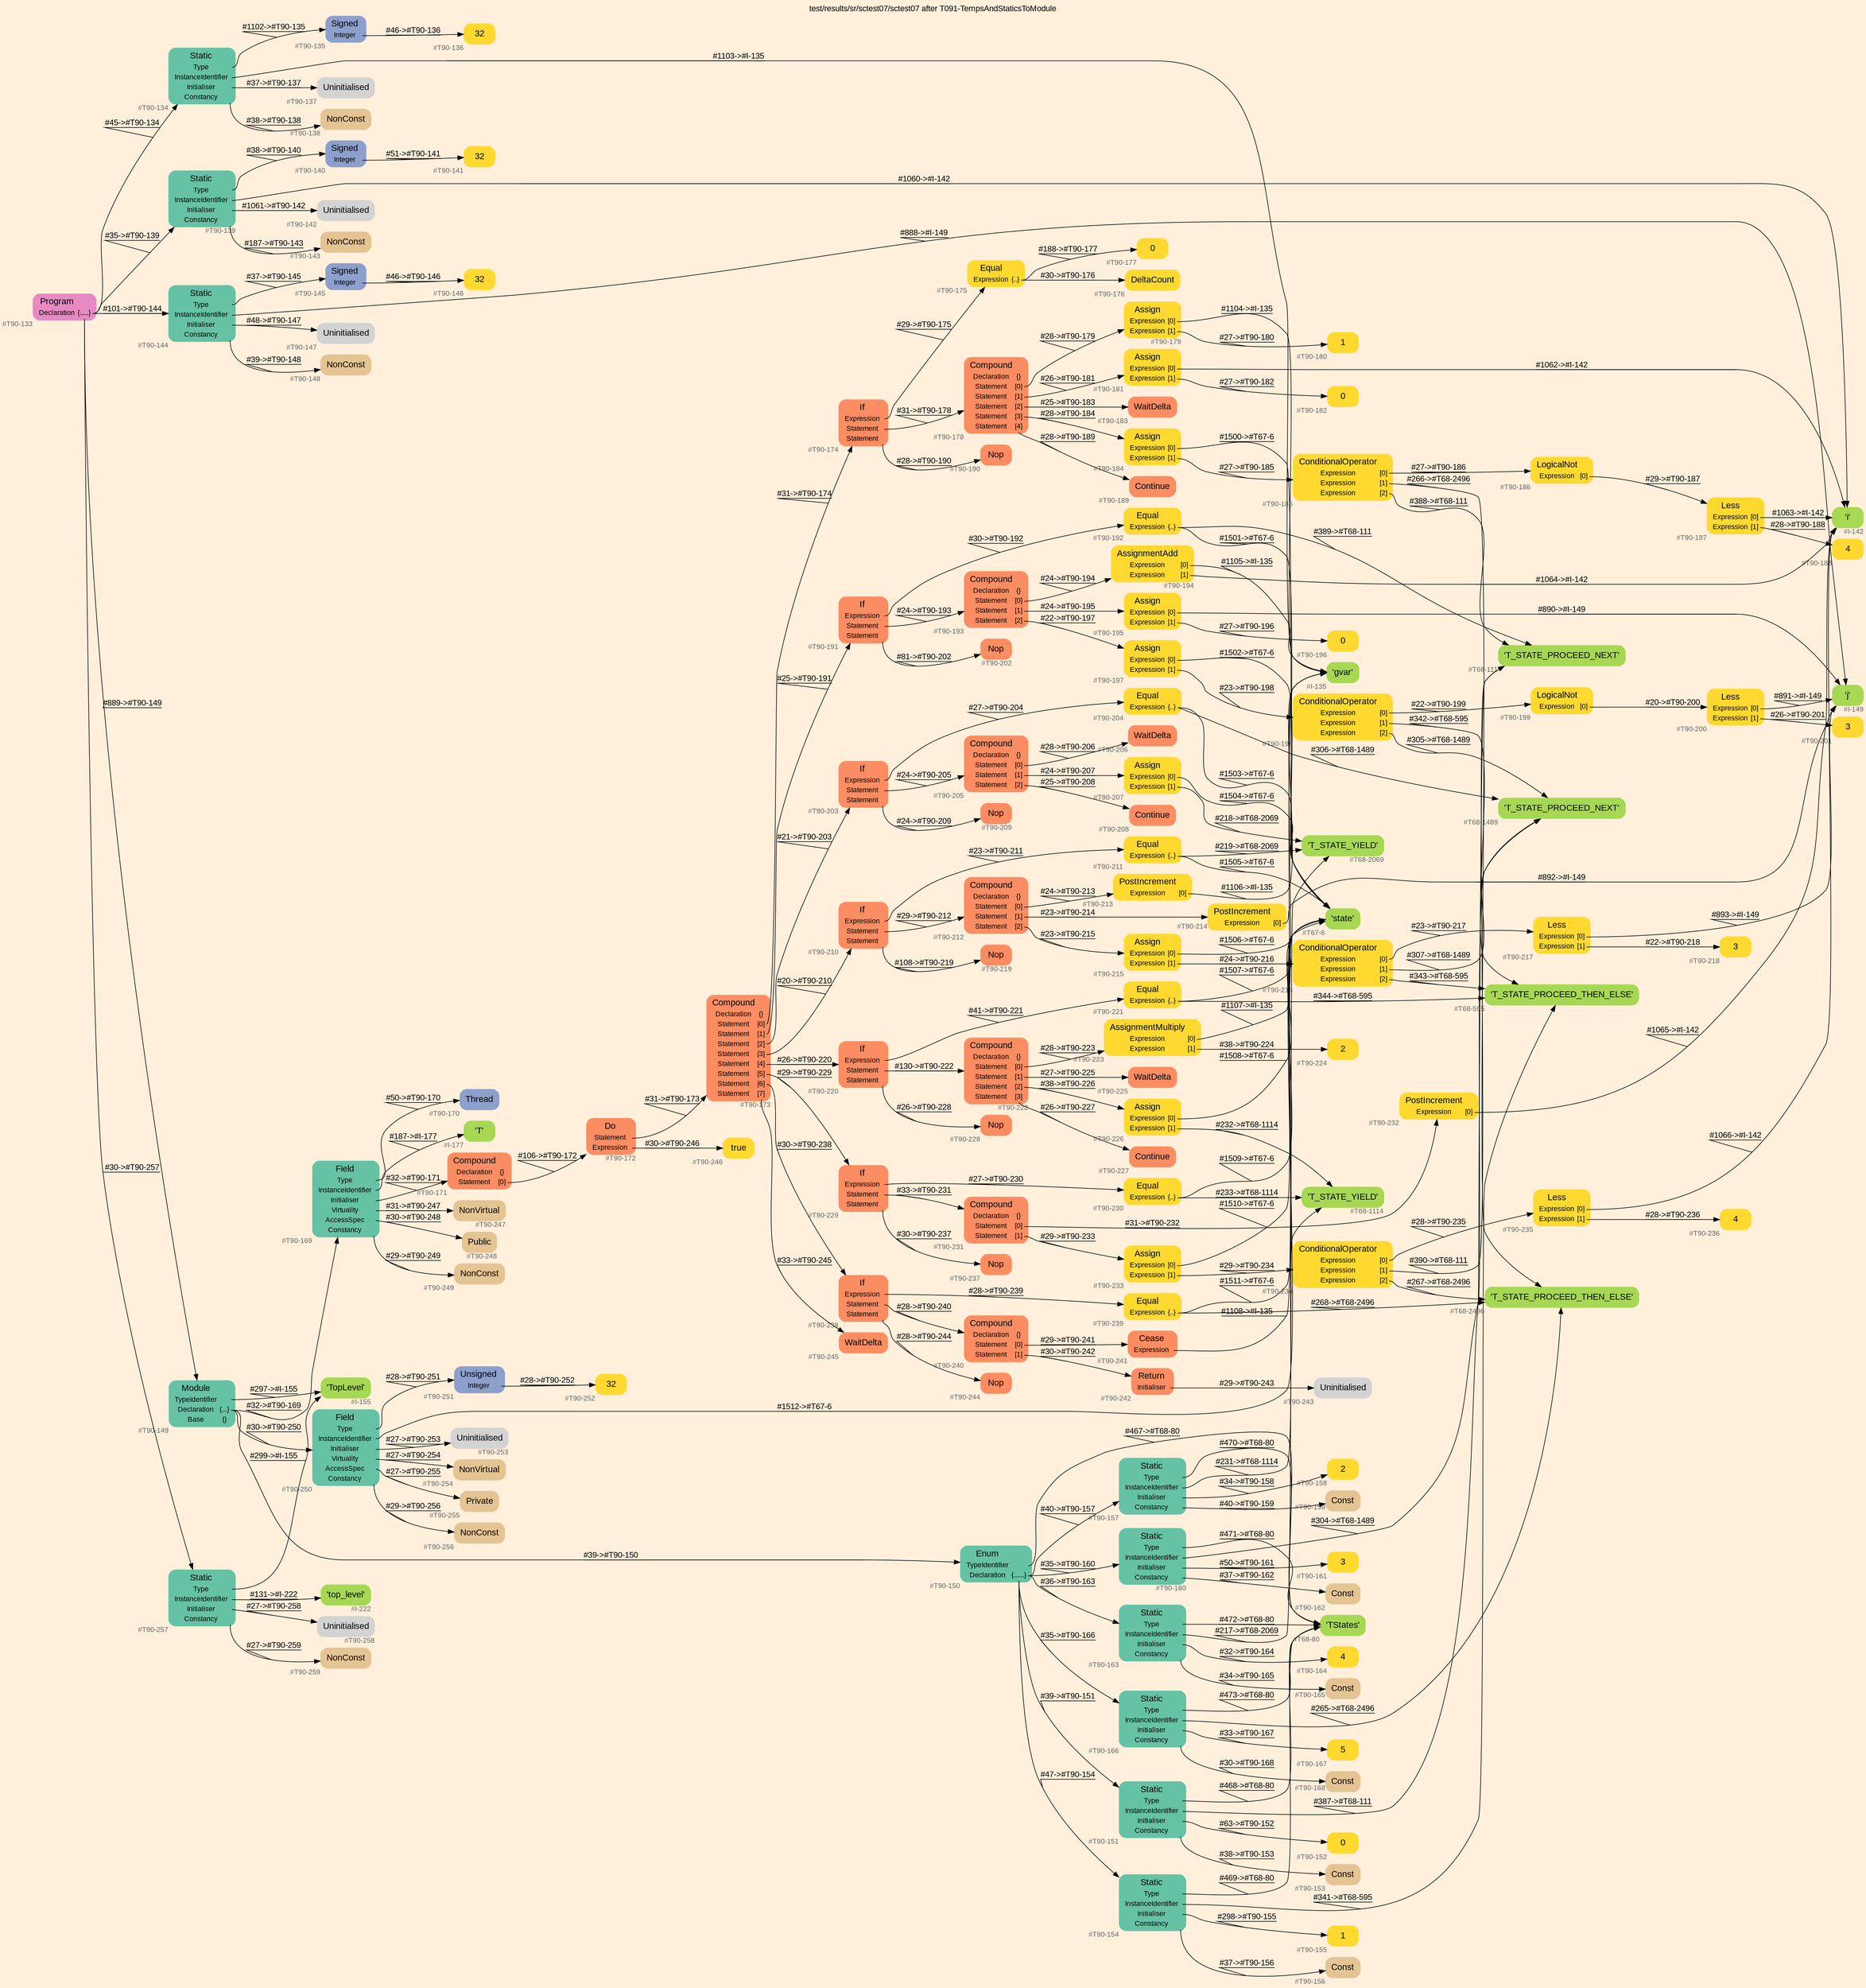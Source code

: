 digraph "test/results/sr/sctest07/sctest07 after T091-TempsAndStaticsToModule" {
label = "test/results/sr/sctest07/sctest07 after T091-TempsAndStaticsToModule"
labelloc = t
graph [
    rankdir = "LR"
    ranksep = 0.3
    bgcolor = antiquewhite1
    color = black
    fontcolor = black
    fontname = "Arial"
];
node [
    fontname = "Arial"
];
edge [
    fontname = "Arial"
];

// -------------------- node figure --------------------
// -------- block #T90-133 ----------
"#T90-133" [
    fillcolor = "/set28/4"
    xlabel = "#T90-133"
    fontsize = "12"
    fontcolor = grey40
    shape = "plaintext"
    label = <<TABLE BORDER="0" CELLBORDER="0" CELLSPACING="0">
     <TR><TD><FONT COLOR="black" POINT-SIZE="15">Program</FONT></TD></TR>
     <TR><TD><FONT COLOR="black" POINT-SIZE="12">Declaration</FONT></TD><TD PORT="port0"><FONT COLOR="black" POINT-SIZE="12">{.....}</FONT></TD></TR>
    </TABLE>>
    style = "rounded,filled"
];

// -------- block #T90-134 ----------
"#T90-134" [
    fillcolor = "/set28/1"
    xlabel = "#T90-134"
    fontsize = "12"
    fontcolor = grey40
    shape = "plaintext"
    label = <<TABLE BORDER="0" CELLBORDER="0" CELLSPACING="0">
     <TR><TD><FONT COLOR="black" POINT-SIZE="15">Static</FONT></TD></TR>
     <TR><TD><FONT COLOR="black" POINT-SIZE="12">Type</FONT></TD><TD PORT="port0"></TD></TR>
     <TR><TD><FONT COLOR="black" POINT-SIZE="12">InstanceIdentifier</FONT></TD><TD PORT="port1"></TD></TR>
     <TR><TD><FONT COLOR="black" POINT-SIZE="12">Initialiser</FONT></TD><TD PORT="port2"></TD></TR>
     <TR><TD><FONT COLOR="black" POINT-SIZE="12">Constancy</FONT></TD><TD PORT="port3"></TD></TR>
    </TABLE>>
    style = "rounded,filled"
];

// -------- block #T90-135 ----------
"#T90-135" [
    fillcolor = "/set28/3"
    xlabel = "#T90-135"
    fontsize = "12"
    fontcolor = grey40
    shape = "plaintext"
    label = <<TABLE BORDER="0" CELLBORDER="0" CELLSPACING="0">
     <TR><TD><FONT COLOR="black" POINT-SIZE="15">Signed</FONT></TD></TR>
     <TR><TD><FONT COLOR="black" POINT-SIZE="12">Integer</FONT></TD><TD PORT="port0"></TD></TR>
    </TABLE>>
    style = "rounded,filled"
];

// -------- block #T90-136 ----------
"#T90-136" [
    fillcolor = "/set28/6"
    xlabel = "#T90-136"
    fontsize = "12"
    fontcolor = grey40
    shape = "plaintext"
    label = <<TABLE BORDER="0" CELLBORDER="0" CELLSPACING="0">
     <TR><TD><FONT COLOR="black" POINT-SIZE="15">32</FONT></TD></TR>
    </TABLE>>
    style = "rounded,filled"
];

// -------- block #I-135 ----------
"#I-135" [
    fillcolor = "/set28/5"
    xlabel = "#I-135"
    fontsize = "12"
    fontcolor = grey40
    shape = "plaintext"
    label = <<TABLE BORDER="0" CELLBORDER="0" CELLSPACING="0">
     <TR><TD><FONT COLOR="black" POINT-SIZE="15">'gvar'</FONT></TD></TR>
    </TABLE>>
    style = "rounded,filled"
];

// -------- block #T90-137 ----------
"#T90-137" [
    xlabel = "#T90-137"
    fontsize = "12"
    fontcolor = grey40
    shape = "plaintext"
    label = <<TABLE BORDER="0" CELLBORDER="0" CELLSPACING="0">
     <TR><TD><FONT COLOR="black" POINT-SIZE="15">Uninitialised</FONT></TD></TR>
    </TABLE>>
    style = "rounded,filled"
];

// -------- block #T90-138 ----------
"#T90-138" [
    fillcolor = "/set28/7"
    xlabel = "#T90-138"
    fontsize = "12"
    fontcolor = grey40
    shape = "plaintext"
    label = <<TABLE BORDER="0" CELLBORDER="0" CELLSPACING="0">
     <TR><TD><FONT COLOR="black" POINT-SIZE="15">NonConst</FONT></TD></TR>
    </TABLE>>
    style = "rounded,filled"
];

// -------- block #T90-139 ----------
"#T90-139" [
    fillcolor = "/set28/1"
    xlabel = "#T90-139"
    fontsize = "12"
    fontcolor = grey40
    shape = "plaintext"
    label = <<TABLE BORDER="0" CELLBORDER="0" CELLSPACING="0">
     <TR><TD><FONT COLOR="black" POINT-SIZE="15">Static</FONT></TD></TR>
     <TR><TD><FONT COLOR="black" POINT-SIZE="12">Type</FONT></TD><TD PORT="port0"></TD></TR>
     <TR><TD><FONT COLOR="black" POINT-SIZE="12">InstanceIdentifier</FONT></TD><TD PORT="port1"></TD></TR>
     <TR><TD><FONT COLOR="black" POINT-SIZE="12">Initialiser</FONT></TD><TD PORT="port2"></TD></TR>
     <TR><TD><FONT COLOR="black" POINT-SIZE="12">Constancy</FONT></TD><TD PORT="port3"></TD></TR>
    </TABLE>>
    style = "rounded,filled"
];

// -------- block #T90-140 ----------
"#T90-140" [
    fillcolor = "/set28/3"
    xlabel = "#T90-140"
    fontsize = "12"
    fontcolor = grey40
    shape = "plaintext"
    label = <<TABLE BORDER="0" CELLBORDER="0" CELLSPACING="0">
     <TR><TD><FONT COLOR="black" POINT-SIZE="15">Signed</FONT></TD></TR>
     <TR><TD><FONT COLOR="black" POINT-SIZE="12">Integer</FONT></TD><TD PORT="port0"></TD></TR>
    </TABLE>>
    style = "rounded,filled"
];

// -------- block #T90-141 ----------
"#T90-141" [
    fillcolor = "/set28/6"
    xlabel = "#T90-141"
    fontsize = "12"
    fontcolor = grey40
    shape = "plaintext"
    label = <<TABLE BORDER="0" CELLBORDER="0" CELLSPACING="0">
     <TR><TD><FONT COLOR="black" POINT-SIZE="15">32</FONT></TD></TR>
    </TABLE>>
    style = "rounded,filled"
];

// -------- block #I-142 ----------
"#I-142" [
    fillcolor = "/set28/5"
    xlabel = "#I-142"
    fontsize = "12"
    fontcolor = grey40
    shape = "plaintext"
    label = <<TABLE BORDER="0" CELLBORDER="0" CELLSPACING="0">
     <TR><TD><FONT COLOR="black" POINT-SIZE="15">'i'</FONT></TD></TR>
    </TABLE>>
    style = "rounded,filled"
];

// -------- block #T90-142 ----------
"#T90-142" [
    xlabel = "#T90-142"
    fontsize = "12"
    fontcolor = grey40
    shape = "plaintext"
    label = <<TABLE BORDER="0" CELLBORDER="0" CELLSPACING="0">
     <TR><TD><FONT COLOR="black" POINT-SIZE="15">Uninitialised</FONT></TD></TR>
    </TABLE>>
    style = "rounded,filled"
];

// -------- block #T90-143 ----------
"#T90-143" [
    fillcolor = "/set28/7"
    xlabel = "#T90-143"
    fontsize = "12"
    fontcolor = grey40
    shape = "plaintext"
    label = <<TABLE BORDER="0" CELLBORDER="0" CELLSPACING="0">
     <TR><TD><FONT COLOR="black" POINT-SIZE="15">NonConst</FONT></TD></TR>
    </TABLE>>
    style = "rounded,filled"
];

// -------- block #T90-144 ----------
"#T90-144" [
    fillcolor = "/set28/1"
    xlabel = "#T90-144"
    fontsize = "12"
    fontcolor = grey40
    shape = "plaintext"
    label = <<TABLE BORDER="0" CELLBORDER="0" CELLSPACING="0">
     <TR><TD><FONT COLOR="black" POINT-SIZE="15">Static</FONT></TD></TR>
     <TR><TD><FONT COLOR="black" POINT-SIZE="12">Type</FONT></TD><TD PORT="port0"></TD></TR>
     <TR><TD><FONT COLOR="black" POINT-SIZE="12">InstanceIdentifier</FONT></TD><TD PORT="port1"></TD></TR>
     <TR><TD><FONT COLOR="black" POINT-SIZE="12">Initialiser</FONT></TD><TD PORT="port2"></TD></TR>
     <TR><TD><FONT COLOR="black" POINT-SIZE="12">Constancy</FONT></TD><TD PORT="port3"></TD></TR>
    </TABLE>>
    style = "rounded,filled"
];

// -------- block #T90-145 ----------
"#T90-145" [
    fillcolor = "/set28/3"
    xlabel = "#T90-145"
    fontsize = "12"
    fontcolor = grey40
    shape = "plaintext"
    label = <<TABLE BORDER="0" CELLBORDER="0" CELLSPACING="0">
     <TR><TD><FONT COLOR="black" POINT-SIZE="15">Signed</FONT></TD></TR>
     <TR><TD><FONT COLOR="black" POINT-SIZE="12">Integer</FONT></TD><TD PORT="port0"></TD></TR>
    </TABLE>>
    style = "rounded,filled"
];

// -------- block #T90-146 ----------
"#T90-146" [
    fillcolor = "/set28/6"
    xlabel = "#T90-146"
    fontsize = "12"
    fontcolor = grey40
    shape = "plaintext"
    label = <<TABLE BORDER="0" CELLBORDER="0" CELLSPACING="0">
     <TR><TD><FONT COLOR="black" POINT-SIZE="15">32</FONT></TD></TR>
    </TABLE>>
    style = "rounded,filled"
];

// -------- block #I-149 ----------
"#I-149" [
    fillcolor = "/set28/5"
    xlabel = "#I-149"
    fontsize = "12"
    fontcolor = grey40
    shape = "plaintext"
    label = <<TABLE BORDER="0" CELLBORDER="0" CELLSPACING="0">
     <TR><TD><FONT COLOR="black" POINT-SIZE="15">'j'</FONT></TD></TR>
    </TABLE>>
    style = "rounded,filled"
];

// -------- block #T90-147 ----------
"#T90-147" [
    xlabel = "#T90-147"
    fontsize = "12"
    fontcolor = grey40
    shape = "plaintext"
    label = <<TABLE BORDER="0" CELLBORDER="0" CELLSPACING="0">
     <TR><TD><FONT COLOR="black" POINT-SIZE="15">Uninitialised</FONT></TD></TR>
    </TABLE>>
    style = "rounded,filled"
];

// -------- block #T90-148 ----------
"#T90-148" [
    fillcolor = "/set28/7"
    xlabel = "#T90-148"
    fontsize = "12"
    fontcolor = grey40
    shape = "plaintext"
    label = <<TABLE BORDER="0" CELLBORDER="0" CELLSPACING="0">
     <TR><TD><FONT COLOR="black" POINT-SIZE="15">NonConst</FONT></TD></TR>
    </TABLE>>
    style = "rounded,filled"
];

// -------- block #T90-149 ----------
"#T90-149" [
    fillcolor = "/set28/1"
    xlabel = "#T90-149"
    fontsize = "12"
    fontcolor = grey40
    shape = "plaintext"
    label = <<TABLE BORDER="0" CELLBORDER="0" CELLSPACING="0">
     <TR><TD><FONT COLOR="black" POINT-SIZE="15">Module</FONT></TD></TR>
     <TR><TD><FONT COLOR="black" POINT-SIZE="12">TypeIdentifier</FONT></TD><TD PORT="port0"></TD></TR>
     <TR><TD><FONT COLOR="black" POINT-SIZE="12">Declaration</FONT></TD><TD PORT="port1"><FONT COLOR="black" POINT-SIZE="12">{...}</FONT></TD></TR>
     <TR><TD><FONT COLOR="black" POINT-SIZE="12">Base</FONT></TD><TD PORT="port2"><FONT COLOR="black" POINT-SIZE="12">{}</FONT></TD></TR>
    </TABLE>>
    style = "rounded,filled"
];

// -------- block #I-155 ----------
"#I-155" [
    fillcolor = "/set28/5"
    xlabel = "#I-155"
    fontsize = "12"
    fontcolor = grey40
    shape = "plaintext"
    label = <<TABLE BORDER="0" CELLBORDER="0" CELLSPACING="0">
     <TR><TD><FONT COLOR="black" POINT-SIZE="15">'TopLevel'</FONT></TD></TR>
    </TABLE>>
    style = "rounded,filled"
];

// -------- block #T90-150 ----------
"#T90-150" [
    fillcolor = "/set28/1"
    xlabel = "#T90-150"
    fontsize = "12"
    fontcolor = grey40
    shape = "plaintext"
    label = <<TABLE BORDER="0" CELLBORDER="0" CELLSPACING="0">
     <TR><TD><FONT COLOR="black" POINT-SIZE="15">Enum</FONT></TD></TR>
     <TR><TD><FONT COLOR="black" POINT-SIZE="12">TypeIdentifier</FONT></TD><TD PORT="port0"></TD></TR>
     <TR><TD><FONT COLOR="black" POINT-SIZE="12">Declaration</FONT></TD><TD PORT="port1"><FONT COLOR="black" POINT-SIZE="12">{......}</FONT></TD></TR>
    </TABLE>>
    style = "rounded,filled"
];

// -------- block #T68-80 ----------
"#T68-80" [
    fillcolor = "/set28/5"
    xlabel = "#T68-80"
    fontsize = "12"
    fontcolor = grey40
    shape = "plaintext"
    label = <<TABLE BORDER="0" CELLBORDER="0" CELLSPACING="0">
     <TR><TD><FONT COLOR="black" POINT-SIZE="15">'TStates'</FONT></TD></TR>
    </TABLE>>
    style = "rounded,filled"
];

// -------- block #T90-151 ----------
"#T90-151" [
    fillcolor = "/set28/1"
    xlabel = "#T90-151"
    fontsize = "12"
    fontcolor = grey40
    shape = "plaintext"
    label = <<TABLE BORDER="0" CELLBORDER="0" CELLSPACING="0">
     <TR><TD><FONT COLOR="black" POINT-SIZE="15">Static</FONT></TD></TR>
     <TR><TD><FONT COLOR="black" POINT-SIZE="12">Type</FONT></TD><TD PORT="port0"></TD></TR>
     <TR><TD><FONT COLOR="black" POINT-SIZE="12">InstanceIdentifier</FONT></TD><TD PORT="port1"></TD></TR>
     <TR><TD><FONT COLOR="black" POINT-SIZE="12">Initialiser</FONT></TD><TD PORT="port2"></TD></TR>
     <TR><TD><FONT COLOR="black" POINT-SIZE="12">Constancy</FONT></TD><TD PORT="port3"></TD></TR>
    </TABLE>>
    style = "rounded,filled"
];

// -------- block #T68-111 ----------
"#T68-111" [
    fillcolor = "/set28/5"
    xlabel = "#T68-111"
    fontsize = "12"
    fontcolor = grey40
    shape = "plaintext"
    label = <<TABLE BORDER="0" CELLBORDER="0" CELLSPACING="0">
     <TR><TD><FONT COLOR="black" POINT-SIZE="15">'T_STATE_PROCEED_NEXT'</FONT></TD></TR>
    </TABLE>>
    style = "rounded,filled"
];

// -------- block #T90-152 ----------
"#T90-152" [
    fillcolor = "/set28/6"
    xlabel = "#T90-152"
    fontsize = "12"
    fontcolor = grey40
    shape = "plaintext"
    label = <<TABLE BORDER="0" CELLBORDER="0" CELLSPACING="0">
     <TR><TD><FONT COLOR="black" POINT-SIZE="15">0</FONT></TD></TR>
    </TABLE>>
    style = "rounded,filled"
];

// -------- block #T90-153 ----------
"#T90-153" [
    fillcolor = "/set28/7"
    xlabel = "#T90-153"
    fontsize = "12"
    fontcolor = grey40
    shape = "plaintext"
    label = <<TABLE BORDER="0" CELLBORDER="0" CELLSPACING="0">
     <TR><TD><FONT COLOR="black" POINT-SIZE="15">Const</FONT></TD></TR>
    </TABLE>>
    style = "rounded,filled"
];

// -------- block #T90-154 ----------
"#T90-154" [
    fillcolor = "/set28/1"
    xlabel = "#T90-154"
    fontsize = "12"
    fontcolor = grey40
    shape = "plaintext"
    label = <<TABLE BORDER="0" CELLBORDER="0" CELLSPACING="0">
     <TR><TD><FONT COLOR="black" POINT-SIZE="15">Static</FONT></TD></TR>
     <TR><TD><FONT COLOR="black" POINT-SIZE="12">Type</FONT></TD><TD PORT="port0"></TD></TR>
     <TR><TD><FONT COLOR="black" POINT-SIZE="12">InstanceIdentifier</FONT></TD><TD PORT="port1"></TD></TR>
     <TR><TD><FONT COLOR="black" POINT-SIZE="12">Initialiser</FONT></TD><TD PORT="port2"></TD></TR>
     <TR><TD><FONT COLOR="black" POINT-SIZE="12">Constancy</FONT></TD><TD PORT="port3"></TD></TR>
    </TABLE>>
    style = "rounded,filled"
];

// -------- block #T68-595 ----------
"#T68-595" [
    fillcolor = "/set28/5"
    xlabel = "#T68-595"
    fontsize = "12"
    fontcolor = grey40
    shape = "plaintext"
    label = <<TABLE BORDER="0" CELLBORDER="0" CELLSPACING="0">
     <TR><TD><FONT COLOR="black" POINT-SIZE="15">'T_STATE_PROCEED_THEN_ELSE'</FONT></TD></TR>
    </TABLE>>
    style = "rounded,filled"
];

// -------- block #T90-155 ----------
"#T90-155" [
    fillcolor = "/set28/6"
    xlabel = "#T90-155"
    fontsize = "12"
    fontcolor = grey40
    shape = "plaintext"
    label = <<TABLE BORDER="0" CELLBORDER="0" CELLSPACING="0">
     <TR><TD><FONT COLOR="black" POINT-SIZE="15">1</FONT></TD></TR>
    </TABLE>>
    style = "rounded,filled"
];

// -------- block #T90-156 ----------
"#T90-156" [
    fillcolor = "/set28/7"
    xlabel = "#T90-156"
    fontsize = "12"
    fontcolor = grey40
    shape = "plaintext"
    label = <<TABLE BORDER="0" CELLBORDER="0" CELLSPACING="0">
     <TR><TD><FONT COLOR="black" POINT-SIZE="15">Const</FONT></TD></TR>
    </TABLE>>
    style = "rounded,filled"
];

// -------- block #T90-157 ----------
"#T90-157" [
    fillcolor = "/set28/1"
    xlabel = "#T90-157"
    fontsize = "12"
    fontcolor = grey40
    shape = "plaintext"
    label = <<TABLE BORDER="0" CELLBORDER="0" CELLSPACING="0">
     <TR><TD><FONT COLOR="black" POINT-SIZE="15">Static</FONT></TD></TR>
     <TR><TD><FONT COLOR="black" POINT-SIZE="12">Type</FONT></TD><TD PORT="port0"></TD></TR>
     <TR><TD><FONT COLOR="black" POINT-SIZE="12">InstanceIdentifier</FONT></TD><TD PORT="port1"></TD></TR>
     <TR><TD><FONT COLOR="black" POINT-SIZE="12">Initialiser</FONT></TD><TD PORT="port2"></TD></TR>
     <TR><TD><FONT COLOR="black" POINT-SIZE="12">Constancy</FONT></TD><TD PORT="port3"></TD></TR>
    </TABLE>>
    style = "rounded,filled"
];

// -------- block #T68-1114 ----------
"#T68-1114" [
    fillcolor = "/set28/5"
    xlabel = "#T68-1114"
    fontsize = "12"
    fontcolor = grey40
    shape = "plaintext"
    label = <<TABLE BORDER="0" CELLBORDER="0" CELLSPACING="0">
     <TR><TD><FONT COLOR="black" POINT-SIZE="15">'T_STATE_YIELD'</FONT></TD></TR>
    </TABLE>>
    style = "rounded,filled"
];

// -------- block #T90-158 ----------
"#T90-158" [
    fillcolor = "/set28/6"
    xlabel = "#T90-158"
    fontsize = "12"
    fontcolor = grey40
    shape = "plaintext"
    label = <<TABLE BORDER="0" CELLBORDER="0" CELLSPACING="0">
     <TR><TD><FONT COLOR="black" POINT-SIZE="15">2</FONT></TD></TR>
    </TABLE>>
    style = "rounded,filled"
];

// -------- block #T90-159 ----------
"#T90-159" [
    fillcolor = "/set28/7"
    xlabel = "#T90-159"
    fontsize = "12"
    fontcolor = grey40
    shape = "plaintext"
    label = <<TABLE BORDER="0" CELLBORDER="0" CELLSPACING="0">
     <TR><TD><FONT COLOR="black" POINT-SIZE="15">Const</FONT></TD></TR>
    </TABLE>>
    style = "rounded,filled"
];

// -------- block #T90-160 ----------
"#T90-160" [
    fillcolor = "/set28/1"
    xlabel = "#T90-160"
    fontsize = "12"
    fontcolor = grey40
    shape = "plaintext"
    label = <<TABLE BORDER="0" CELLBORDER="0" CELLSPACING="0">
     <TR><TD><FONT COLOR="black" POINT-SIZE="15">Static</FONT></TD></TR>
     <TR><TD><FONT COLOR="black" POINT-SIZE="12">Type</FONT></TD><TD PORT="port0"></TD></TR>
     <TR><TD><FONT COLOR="black" POINT-SIZE="12">InstanceIdentifier</FONT></TD><TD PORT="port1"></TD></TR>
     <TR><TD><FONT COLOR="black" POINT-SIZE="12">Initialiser</FONT></TD><TD PORT="port2"></TD></TR>
     <TR><TD><FONT COLOR="black" POINT-SIZE="12">Constancy</FONT></TD><TD PORT="port3"></TD></TR>
    </TABLE>>
    style = "rounded,filled"
];

// -------- block #T68-1489 ----------
"#T68-1489" [
    fillcolor = "/set28/5"
    xlabel = "#T68-1489"
    fontsize = "12"
    fontcolor = grey40
    shape = "plaintext"
    label = <<TABLE BORDER="0" CELLBORDER="0" CELLSPACING="0">
     <TR><TD><FONT COLOR="black" POINT-SIZE="15">'T_STATE_PROCEED_NEXT'</FONT></TD></TR>
    </TABLE>>
    style = "rounded,filled"
];

// -------- block #T90-161 ----------
"#T90-161" [
    fillcolor = "/set28/6"
    xlabel = "#T90-161"
    fontsize = "12"
    fontcolor = grey40
    shape = "plaintext"
    label = <<TABLE BORDER="0" CELLBORDER="0" CELLSPACING="0">
     <TR><TD><FONT COLOR="black" POINT-SIZE="15">3</FONT></TD></TR>
    </TABLE>>
    style = "rounded,filled"
];

// -------- block #T90-162 ----------
"#T90-162" [
    fillcolor = "/set28/7"
    xlabel = "#T90-162"
    fontsize = "12"
    fontcolor = grey40
    shape = "plaintext"
    label = <<TABLE BORDER="0" CELLBORDER="0" CELLSPACING="0">
     <TR><TD><FONT COLOR="black" POINT-SIZE="15">Const</FONT></TD></TR>
    </TABLE>>
    style = "rounded,filled"
];

// -------- block #T90-163 ----------
"#T90-163" [
    fillcolor = "/set28/1"
    xlabel = "#T90-163"
    fontsize = "12"
    fontcolor = grey40
    shape = "plaintext"
    label = <<TABLE BORDER="0" CELLBORDER="0" CELLSPACING="0">
     <TR><TD><FONT COLOR="black" POINT-SIZE="15">Static</FONT></TD></TR>
     <TR><TD><FONT COLOR="black" POINT-SIZE="12">Type</FONT></TD><TD PORT="port0"></TD></TR>
     <TR><TD><FONT COLOR="black" POINT-SIZE="12">InstanceIdentifier</FONT></TD><TD PORT="port1"></TD></TR>
     <TR><TD><FONT COLOR="black" POINT-SIZE="12">Initialiser</FONT></TD><TD PORT="port2"></TD></TR>
     <TR><TD><FONT COLOR="black" POINT-SIZE="12">Constancy</FONT></TD><TD PORT="port3"></TD></TR>
    </TABLE>>
    style = "rounded,filled"
];

// -------- block #T68-2069 ----------
"#T68-2069" [
    fillcolor = "/set28/5"
    xlabel = "#T68-2069"
    fontsize = "12"
    fontcolor = grey40
    shape = "plaintext"
    label = <<TABLE BORDER="0" CELLBORDER="0" CELLSPACING="0">
     <TR><TD><FONT COLOR="black" POINT-SIZE="15">'T_STATE_YIELD'</FONT></TD></TR>
    </TABLE>>
    style = "rounded,filled"
];

// -------- block #T90-164 ----------
"#T90-164" [
    fillcolor = "/set28/6"
    xlabel = "#T90-164"
    fontsize = "12"
    fontcolor = grey40
    shape = "plaintext"
    label = <<TABLE BORDER="0" CELLBORDER="0" CELLSPACING="0">
     <TR><TD><FONT COLOR="black" POINT-SIZE="15">4</FONT></TD></TR>
    </TABLE>>
    style = "rounded,filled"
];

// -------- block #T90-165 ----------
"#T90-165" [
    fillcolor = "/set28/7"
    xlabel = "#T90-165"
    fontsize = "12"
    fontcolor = grey40
    shape = "plaintext"
    label = <<TABLE BORDER="0" CELLBORDER="0" CELLSPACING="0">
     <TR><TD><FONT COLOR="black" POINT-SIZE="15">Const</FONT></TD></TR>
    </TABLE>>
    style = "rounded,filled"
];

// -------- block #T90-166 ----------
"#T90-166" [
    fillcolor = "/set28/1"
    xlabel = "#T90-166"
    fontsize = "12"
    fontcolor = grey40
    shape = "plaintext"
    label = <<TABLE BORDER="0" CELLBORDER="0" CELLSPACING="0">
     <TR><TD><FONT COLOR="black" POINT-SIZE="15">Static</FONT></TD></TR>
     <TR><TD><FONT COLOR="black" POINT-SIZE="12">Type</FONT></TD><TD PORT="port0"></TD></TR>
     <TR><TD><FONT COLOR="black" POINT-SIZE="12">InstanceIdentifier</FONT></TD><TD PORT="port1"></TD></TR>
     <TR><TD><FONT COLOR="black" POINT-SIZE="12">Initialiser</FONT></TD><TD PORT="port2"></TD></TR>
     <TR><TD><FONT COLOR="black" POINT-SIZE="12">Constancy</FONT></TD><TD PORT="port3"></TD></TR>
    </TABLE>>
    style = "rounded,filled"
];

// -------- block #T68-2496 ----------
"#T68-2496" [
    fillcolor = "/set28/5"
    xlabel = "#T68-2496"
    fontsize = "12"
    fontcolor = grey40
    shape = "plaintext"
    label = <<TABLE BORDER="0" CELLBORDER="0" CELLSPACING="0">
     <TR><TD><FONT COLOR="black" POINT-SIZE="15">'T_STATE_PROCEED_THEN_ELSE'</FONT></TD></TR>
    </TABLE>>
    style = "rounded,filled"
];

// -------- block #T90-167 ----------
"#T90-167" [
    fillcolor = "/set28/6"
    xlabel = "#T90-167"
    fontsize = "12"
    fontcolor = grey40
    shape = "plaintext"
    label = <<TABLE BORDER="0" CELLBORDER="0" CELLSPACING="0">
     <TR><TD><FONT COLOR="black" POINT-SIZE="15">5</FONT></TD></TR>
    </TABLE>>
    style = "rounded,filled"
];

// -------- block #T90-168 ----------
"#T90-168" [
    fillcolor = "/set28/7"
    xlabel = "#T90-168"
    fontsize = "12"
    fontcolor = grey40
    shape = "plaintext"
    label = <<TABLE BORDER="0" CELLBORDER="0" CELLSPACING="0">
     <TR><TD><FONT COLOR="black" POINT-SIZE="15">Const</FONT></TD></TR>
    </TABLE>>
    style = "rounded,filled"
];

// -------- block #T90-169 ----------
"#T90-169" [
    fillcolor = "/set28/1"
    xlabel = "#T90-169"
    fontsize = "12"
    fontcolor = grey40
    shape = "plaintext"
    label = <<TABLE BORDER="0" CELLBORDER="0" CELLSPACING="0">
     <TR><TD><FONT COLOR="black" POINT-SIZE="15">Field</FONT></TD></TR>
     <TR><TD><FONT COLOR="black" POINT-SIZE="12">Type</FONT></TD><TD PORT="port0"></TD></TR>
     <TR><TD><FONT COLOR="black" POINT-SIZE="12">InstanceIdentifier</FONT></TD><TD PORT="port1"></TD></TR>
     <TR><TD><FONT COLOR="black" POINT-SIZE="12">Initialiser</FONT></TD><TD PORT="port2"></TD></TR>
     <TR><TD><FONT COLOR="black" POINT-SIZE="12">Virtuality</FONT></TD><TD PORT="port3"></TD></TR>
     <TR><TD><FONT COLOR="black" POINT-SIZE="12">AccessSpec</FONT></TD><TD PORT="port4"></TD></TR>
     <TR><TD><FONT COLOR="black" POINT-SIZE="12">Constancy</FONT></TD><TD PORT="port5"></TD></TR>
    </TABLE>>
    style = "rounded,filled"
];

// -------- block #T90-170 ----------
"#T90-170" [
    fillcolor = "/set28/3"
    xlabel = "#T90-170"
    fontsize = "12"
    fontcolor = grey40
    shape = "plaintext"
    label = <<TABLE BORDER="0" CELLBORDER="0" CELLSPACING="0">
     <TR><TD><FONT COLOR="black" POINT-SIZE="15">Thread</FONT></TD></TR>
    </TABLE>>
    style = "rounded,filled"
];

// -------- block #I-177 ----------
"#I-177" [
    fillcolor = "/set28/5"
    xlabel = "#I-177"
    fontsize = "12"
    fontcolor = grey40
    shape = "plaintext"
    label = <<TABLE BORDER="0" CELLBORDER="0" CELLSPACING="0">
     <TR><TD><FONT COLOR="black" POINT-SIZE="15">'T'</FONT></TD></TR>
    </TABLE>>
    style = "rounded,filled"
];

// -------- block #T90-171 ----------
"#T90-171" [
    fillcolor = "/set28/2"
    xlabel = "#T90-171"
    fontsize = "12"
    fontcolor = grey40
    shape = "plaintext"
    label = <<TABLE BORDER="0" CELLBORDER="0" CELLSPACING="0">
     <TR><TD><FONT COLOR="black" POINT-SIZE="15">Compound</FONT></TD></TR>
     <TR><TD><FONT COLOR="black" POINT-SIZE="12">Declaration</FONT></TD><TD PORT="port0"><FONT COLOR="black" POINT-SIZE="12">{}</FONT></TD></TR>
     <TR><TD><FONT COLOR="black" POINT-SIZE="12">Statement</FONT></TD><TD PORT="port1"><FONT COLOR="black" POINT-SIZE="12">[0]</FONT></TD></TR>
    </TABLE>>
    style = "rounded,filled"
];

// -------- block #T90-172 ----------
"#T90-172" [
    fillcolor = "/set28/2"
    xlabel = "#T90-172"
    fontsize = "12"
    fontcolor = grey40
    shape = "plaintext"
    label = <<TABLE BORDER="0" CELLBORDER="0" CELLSPACING="0">
     <TR><TD><FONT COLOR="black" POINT-SIZE="15">Do</FONT></TD></TR>
     <TR><TD><FONT COLOR="black" POINT-SIZE="12">Statement</FONT></TD><TD PORT="port0"></TD></TR>
     <TR><TD><FONT COLOR="black" POINT-SIZE="12">Expression</FONT></TD><TD PORT="port1"></TD></TR>
    </TABLE>>
    style = "rounded,filled"
];

// -------- block #T90-173 ----------
"#T90-173" [
    fillcolor = "/set28/2"
    xlabel = "#T90-173"
    fontsize = "12"
    fontcolor = grey40
    shape = "plaintext"
    label = <<TABLE BORDER="0" CELLBORDER="0" CELLSPACING="0">
     <TR><TD><FONT COLOR="black" POINT-SIZE="15">Compound</FONT></TD></TR>
     <TR><TD><FONT COLOR="black" POINT-SIZE="12">Declaration</FONT></TD><TD PORT="port0"><FONT COLOR="black" POINT-SIZE="12">{}</FONT></TD></TR>
     <TR><TD><FONT COLOR="black" POINT-SIZE="12">Statement</FONT></TD><TD PORT="port1"><FONT COLOR="black" POINT-SIZE="12">[0]</FONT></TD></TR>
     <TR><TD><FONT COLOR="black" POINT-SIZE="12">Statement</FONT></TD><TD PORT="port2"><FONT COLOR="black" POINT-SIZE="12">[1]</FONT></TD></TR>
     <TR><TD><FONT COLOR="black" POINT-SIZE="12">Statement</FONT></TD><TD PORT="port3"><FONT COLOR="black" POINT-SIZE="12">[2]</FONT></TD></TR>
     <TR><TD><FONT COLOR="black" POINT-SIZE="12">Statement</FONT></TD><TD PORT="port4"><FONT COLOR="black" POINT-SIZE="12">[3]</FONT></TD></TR>
     <TR><TD><FONT COLOR="black" POINT-SIZE="12">Statement</FONT></TD><TD PORT="port5"><FONT COLOR="black" POINT-SIZE="12">[4]</FONT></TD></TR>
     <TR><TD><FONT COLOR="black" POINT-SIZE="12">Statement</FONT></TD><TD PORT="port6"><FONT COLOR="black" POINT-SIZE="12">[5]</FONT></TD></TR>
     <TR><TD><FONT COLOR="black" POINT-SIZE="12">Statement</FONT></TD><TD PORT="port7"><FONT COLOR="black" POINT-SIZE="12">[6]</FONT></TD></TR>
     <TR><TD><FONT COLOR="black" POINT-SIZE="12">Statement</FONT></TD><TD PORT="port8"><FONT COLOR="black" POINT-SIZE="12">[7]</FONT></TD></TR>
    </TABLE>>
    style = "rounded,filled"
];

// -------- block #T90-174 ----------
"#T90-174" [
    fillcolor = "/set28/2"
    xlabel = "#T90-174"
    fontsize = "12"
    fontcolor = grey40
    shape = "plaintext"
    label = <<TABLE BORDER="0" CELLBORDER="0" CELLSPACING="0">
     <TR><TD><FONT COLOR="black" POINT-SIZE="15">If</FONT></TD></TR>
     <TR><TD><FONT COLOR="black" POINT-SIZE="12">Expression</FONT></TD><TD PORT="port0"></TD></TR>
     <TR><TD><FONT COLOR="black" POINT-SIZE="12">Statement</FONT></TD><TD PORT="port1"></TD></TR>
     <TR><TD><FONT COLOR="black" POINT-SIZE="12">Statement</FONT></TD><TD PORT="port2"></TD></TR>
    </TABLE>>
    style = "rounded,filled"
];

// -------- block #T90-175 ----------
"#T90-175" [
    fillcolor = "/set28/6"
    xlabel = "#T90-175"
    fontsize = "12"
    fontcolor = grey40
    shape = "plaintext"
    label = <<TABLE BORDER="0" CELLBORDER="0" CELLSPACING="0">
     <TR><TD><FONT COLOR="black" POINT-SIZE="15">Equal</FONT></TD></TR>
     <TR><TD><FONT COLOR="black" POINT-SIZE="12">Expression</FONT></TD><TD PORT="port0"><FONT COLOR="black" POINT-SIZE="12">{..}</FONT></TD></TR>
    </TABLE>>
    style = "rounded,filled"
];

// -------- block #T90-176 ----------
"#T90-176" [
    fillcolor = "/set28/6"
    xlabel = "#T90-176"
    fontsize = "12"
    fontcolor = grey40
    shape = "plaintext"
    label = <<TABLE BORDER="0" CELLBORDER="0" CELLSPACING="0">
     <TR><TD><FONT COLOR="black" POINT-SIZE="15">DeltaCount</FONT></TD></TR>
    </TABLE>>
    style = "rounded,filled"
];

// -------- block #T90-177 ----------
"#T90-177" [
    fillcolor = "/set28/6"
    xlabel = "#T90-177"
    fontsize = "12"
    fontcolor = grey40
    shape = "plaintext"
    label = <<TABLE BORDER="0" CELLBORDER="0" CELLSPACING="0">
     <TR><TD><FONT COLOR="black" POINT-SIZE="15">0</FONT></TD></TR>
    </TABLE>>
    style = "rounded,filled"
];

// -------- block #T90-178 ----------
"#T90-178" [
    fillcolor = "/set28/2"
    xlabel = "#T90-178"
    fontsize = "12"
    fontcolor = grey40
    shape = "plaintext"
    label = <<TABLE BORDER="0" CELLBORDER="0" CELLSPACING="0">
     <TR><TD><FONT COLOR="black" POINT-SIZE="15">Compound</FONT></TD></TR>
     <TR><TD><FONT COLOR="black" POINT-SIZE="12">Declaration</FONT></TD><TD PORT="port0"><FONT COLOR="black" POINT-SIZE="12">{}</FONT></TD></TR>
     <TR><TD><FONT COLOR="black" POINT-SIZE="12">Statement</FONT></TD><TD PORT="port1"><FONT COLOR="black" POINT-SIZE="12">[0]</FONT></TD></TR>
     <TR><TD><FONT COLOR="black" POINT-SIZE="12">Statement</FONT></TD><TD PORT="port2"><FONT COLOR="black" POINT-SIZE="12">[1]</FONT></TD></TR>
     <TR><TD><FONT COLOR="black" POINT-SIZE="12">Statement</FONT></TD><TD PORT="port3"><FONT COLOR="black" POINT-SIZE="12">[2]</FONT></TD></TR>
     <TR><TD><FONT COLOR="black" POINT-SIZE="12">Statement</FONT></TD><TD PORT="port4"><FONT COLOR="black" POINT-SIZE="12">[3]</FONT></TD></TR>
     <TR><TD><FONT COLOR="black" POINT-SIZE="12">Statement</FONT></TD><TD PORT="port5"><FONT COLOR="black" POINT-SIZE="12">[4]</FONT></TD></TR>
    </TABLE>>
    style = "rounded,filled"
];

// -------- block #T90-179 ----------
"#T90-179" [
    fillcolor = "/set28/6"
    xlabel = "#T90-179"
    fontsize = "12"
    fontcolor = grey40
    shape = "plaintext"
    label = <<TABLE BORDER="0" CELLBORDER="0" CELLSPACING="0">
     <TR><TD><FONT COLOR="black" POINT-SIZE="15">Assign</FONT></TD></TR>
     <TR><TD><FONT COLOR="black" POINT-SIZE="12">Expression</FONT></TD><TD PORT="port0"><FONT COLOR="black" POINT-SIZE="12">[0]</FONT></TD></TR>
     <TR><TD><FONT COLOR="black" POINT-SIZE="12">Expression</FONT></TD><TD PORT="port1"><FONT COLOR="black" POINT-SIZE="12">[1]</FONT></TD></TR>
    </TABLE>>
    style = "rounded,filled"
];

// -------- block #T90-180 ----------
"#T90-180" [
    fillcolor = "/set28/6"
    xlabel = "#T90-180"
    fontsize = "12"
    fontcolor = grey40
    shape = "plaintext"
    label = <<TABLE BORDER="0" CELLBORDER="0" CELLSPACING="0">
     <TR><TD><FONT COLOR="black" POINT-SIZE="15">1</FONT></TD></TR>
    </TABLE>>
    style = "rounded,filled"
];

// -------- block #T90-181 ----------
"#T90-181" [
    fillcolor = "/set28/6"
    xlabel = "#T90-181"
    fontsize = "12"
    fontcolor = grey40
    shape = "plaintext"
    label = <<TABLE BORDER="0" CELLBORDER="0" CELLSPACING="0">
     <TR><TD><FONT COLOR="black" POINT-SIZE="15">Assign</FONT></TD></TR>
     <TR><TD><FONT COLOR="black" POINT-SIZE="12">Expression</FONT></TD><TD PORT="port0"><FONT COLOR="black" POINT-SIZE="12">[0]</FONT></TD></TR>
     <TR><TD><FONT COLOR="black" POINT-SIZE="12">Expression</FONT></TD><TD PORT="port1"><FONT COLOR="black" POINT-SIZE="12">[1]</FONT></TD></TR>
    </TABLE>>
    style = "rounded,filled"
];

// -------- block #T90-182 ----------
"#T90-182" [
    fillcolor = "/set28/6"
    xlabel = "#T90-182"
    fontsize = "12"
    fontcolor = grey40
    shape = "plaintext"
    label = <<TABLE BORDER="0" CELLBORDER="0" CELLSPACING="0">
     <TR><TD><FONT COLOR="black" POINT-SIZE="15">0</FONT></TD></TR>
    </TABLE>>
    style = "rounded,filled"
];

// -------- block #T90-183 ----------
"#T90-183" [
    fillcolor = "/set28/2"
    xlabel = "#T90-183"
    fontsize = "12"
    fontcolor = grey40
    shape = "plaintext"
    label = <<TABLE BORDER="0" CELLBORDER="0" CELLSPACING="0">
     <TR><TD><FONT COLOR="black" POINT-SIZE="15">WaitDelta</FONT></TD></TR>
    </TABLE>>
    style = "rounded,filled"
];

// -------- block #T90-184 ----------
"#T90-184" [
    fillcolor = "/set28/6"
    xlabel = "#T90-184"
    fontsize = "12"
    fontcolor = grey40
    shape = "plaintext"
    label = <<TABLE BORDER="0" CELLBORDER="0" CELLSPACING="0">
     <TR><TD><FONT COLOR="black" POINT-SIZE="15">Assign</FONT></TD></TR>
     <TR><TD><FONT COLOR="black" POINT-SIZE="12">Expression</FONT></TD><TD PORT="port0"><FONT COLOR="black" POINT-SIZE="12">[0]</FONT></TD></TR>
     <TR><TD><FONT COLOR="black" POINT-SIZE="12">Expression</FONT></TD><TD PORT="port1"><FONT COLOR="black" POINT-SIZE="12">[1]</FONT></TD></TR>
    </TABLE>>
    style = "rounded,filled"
];

// -------- block #T67-6 ----------
"#T67-6" [
    fillcolor = "/set28/5"
    xlabel = "#T67-6"
    fontsize = "12"
    fontcolor = grey40
    shape = "plaintext"
    label = <<TABLE BORDER="0" CELLBORDER="0" CELLSPACING="0">
     <TR><TD><FONT COLOR="black" POINT-SIZE="15">'state'</FONT></TD></TR>
    </TABLE>>
    style = "rounded,filled"
];

// -------- block #T90-185 ----------
"#T90-185" [
    fillcolor = "/set28/6"
    xlabel = "#T90-185"
    fontsize = "12"
    fontcolor = grey40
    shape = "plaintext"
    label = <<TABLE BORDER="0" CELLBORDER="0" CELLSPACING="0">
     <TR><TD><FONT COLOR="black" POINT-SIZE="15">ConditionalOperator</FONT></TD></TR>
     <TR><TD><FONT COLOR="black" POINT-SIZE="12">Expression</FONT></TD><TD PORT="port0"><FONT COLOR="black" POINT-SIZE="12">[0]</FONT></TD></TR>
     <TR><TD><FONT COLOR="black" POINT-SIZE="12">Expression</FONT></TD><TD PORT="port1"><FONT COLOR="black" POINT-SIZE="12">[1]</FONT></TD></TR>
     <TR><TD><FONT COLOR="black" POINT-SIZE="12">Expression</FONT></TD><TD PORT="port2"><FONT COLOR="black" POINT-SIZE="12">[2]</FONT></TD></TR>
    </TABLE>>
    style = "rounded,filled"
];

// -------- block #T90-186 ----------
"#T90-186" [
    fillcolor = "/set28/6"
    xlabel = "#T90-186"
    fontsize = "12"
    fontcolor = grey40
    shape = "plaintext"
    label = <<TABLE BORDER="0" CELLBORDER="0" CELLSPACING="0">
     <TR><TD><FONT COLOR="black" POINT-SIZE="15">LogicalNot</FONT></TD></TR>
     <TR><TD><FONT COLOR="black" POINT-SIZE="12">Expression</FONT></TD><TD PORT="port0"><FONT COLOR="black" POINT-SIZE="12">[0]</FONT></TD></TR>
    </TABLE>>
    style = "rounded,filled"
];

// -------- block #T90-187 ----------
"#T90-187" [
    fillcolor = "/set28/6"
    xlabel = "#T90-187"
    fontsize = "12"
    fontcolor = grey40
    shape = "plaintext"
    label = <<TABLE BORDER="0" CELLBORDER="0" CELLSPACING="0">
     <TR><TD><FONT COLOR="black" POINT-SIZE="15">Less</FONT></TD></TR>
     <TR><TD><FONT COLOR="black" POINT-SIZE="12">Expression</FONT></TD><TD PORT="port0"><FONT COLOR="black" POINT-SIZE="12">[0]</FONT></TD></TR>
     <TR><TD><FONT COLOR="black" POINT-SIZE="12">Expression</FONT></TD><TD PORT="port1"><FONT COLOR="black" POINT-SIZE="12">[1]</FONT></TD></TR>
    </TABLE>>
    style = "rounded,filled"
];

// -------- block #T90-188 ----------
"#T90-188" [
    fillcolor = "/set28/6"
    xlabel = "#T90-188"
    fontsize = "12"
    fontcolor = grey40
    shape = "plaintext"
    label = <<TABLE BORDER="0" CELLBORDER="0" CELLSPACING="0">
     <TR><TD><FONT COLOR="black" POINT-SIZE="15">4</FONT></TD></TR>
    </TABLE>>
    style = "rounded,filled"
];

// -------- block #T90-189 ----------
"#T90-189" [
    fillcolor = "/set28/2"
    xlabel = "#T90-189"
    fontsize = "12"
    fontcolor = grey40
    shape = "plaintext"
    label = <<TABLE BORDER="0" CELLBORDER="0" CELLSPACING="0">
     <TR><TD><FONT COLOR="black" POINT-SIZE="15">Continue</FONT></TD></TR>
    </TABLE>>
    style = "rounded,filled"
];

// -------- block #T90-190 ----------
"#T90-190" [
    fillcolor = "/set28/2"
    xlabel = "#T90-190"
    fontsize = "12"
    fontcolor = grey40
    shape = "plaintext"
    label = <<TABLE BORDER="0" CELLBORDER="0" CELLSPACING="0">
     <TR><TD><FONT COLOR="black" POINT-SIZE="15">Nop</FONT></TD></TR>
    </TABLE>>
    style = "rounded,filled"
];

// -------- block #T90-191 ----------
"#T90-191" [
    fillcolor = "/set28/2"
    xlabel = "#T90-191"
    fontsize = "12"
    fontcolor = grey40
    shape = "plaintext"
    label = <<TABLE BORDER="0" CELLBORDER="0" CELLSPACING="0">
     <TR><TD><FONT COLOR="black" POINT-SIZE="15">If</FONT></TD></TR>
     <TR><TD><FONT COLOR="black" POINT-SIZE="12">Expression</FONT></TD><TD PORT="port0"></TD></TR>
     <TR><TD><FONT COLOR="black" POINT-SIZE="12">Statement</FONT></TD><TD PORT="port1"></TD></TR>
     <TR><TD><FONT COLOR="black" POINT-SIZE="12">Statement</FONT></TD><TD PORT="port2"></TD></TR>
    </TABLE>>
    style = "rounded,filled"
];

// -------- block #T90-192 ----------
"#T90-192" [
    fillcolor = "/set28/6"
    xlabel = "#T90-192"
    fontsize = "12"
    fontcolor = grey40
    shape = "plaintext"
    label = <<TABLE BORDER="0" CELLBORDER="0" CELLSPACING="0">
     <TR><TD><FONT COLOR="black" POINT-SIZE="15">Equal</FONT></TD></TR>
     <TR><TD><FONT COLOR="black" POINT-SIZE="12">Expression</FONT></TD><TD PORT="port0"><FONT COLOR="black" POINT-SIZE="12">{..}</FONT></TD></TR>
    </TABLE>>
    style = "rounded,filled"
];

// -------- block #T90-193 ----------
"#T90-193" [
    fillcolor = "/set28/2"
    xlabel = "#T90-193"
    fontsize = "12"
    fontcolor = grey40
    shape = "plaintext"
    label = <<TABLE BORDER="0" CELLBORDER="0" CELLSPACING="0">
     <TR><TD><FONT COLOR="black" POINT-SIZE="15">Compound</FONT></TD></TR>
     <TR><TD><FONT COLOR="black" POINT-SIZE="12">Declaration</FONT></TD><TD PORT="port0"><FONT COLOR="black" POINT-SIZE="12">{}</FONT></TD></TR>
     <TR><TD><FONT COLOR="black" POINT-SIZE="12">Statement</FONT></TD><TD PORT="port1"><FONT COLOR="black" POINT-SIZE="12">[0]</FONT></TD></TR>
     <TR><TD><FONT COLOR="black" POINT-SIZE="12">Statement</FONT></TD><TD PORT="port2"><FONT COLOR="black" POINT-SIZE="12">[1]</FONT></TD></TR>
     <TR><TD><FONT COLOR="black" POINT-SIZE="12">Statement</FONT></TD><TD PORT="port3"><FONT COLOR="black" POINT-SIZE="12">[2]</FONT></TD></TR>
    </TABLE>>
    style = "rounded,filled"
];

// -------- block #T90-194 ----------
"#T90-194" [
    fillcolor = "/set28/6"
    xlabel = "#T90-194"
    fontsize = "12"
    fontcolor = grey40
    shape = "plaintext"
    label = <<TABLE BORDER="0" CELLBORDER="0" CELLSPACING="0">
     <TR><TD><FONT COLOR="black" POINT-SIZE="15">AssignmentAdd</FONT></TD></TR>
     <TR><TD><FONT COLOR="black" POINT-SIZE="12">Expression</FONT></TD><TD PORT="port0"><FONT COLOR="black" POINT-SIZE="12">[0]</FONT></TD></TR>
     <TR><TD><FONT COLOR="black" POINT-SIZE="12">Expression</FONT></TD><TD PORT="port1"><FONT COLOR="black" POINT-SIZE="12">[1]</FONT></TD></TR>
    </TABLE>>
    style = "rounded,filled"
];

// -------- block #T90-195 ----------
"#T90-195" [
    fillcolor = "/set28/6"
    xlabel = "#T90-195"
    fontsize = "12"
    fontcolor = grey40
    shape = "plaintext"
    label = <<TABLE BORDER="0" CELLBORDER="0" CELLSPACING="0">
     <TR><TD><FONT COLOR="black" POINT-SIZE="15">Assign</FONT></TD></TR>
     <TR><TD><FONT COLOR="black" POINT-SIZE="12">Expression</FONT></TD><TD PORT="port0"><FONT COLOR="black" POINT-SIZE="12">[0]</FONT></TD></TR>
     <TR><TD><FONT COLOR="black" POINT-SIZE="12">Expression</FONT></TD><TD PORT="port1"><FONT COLOR="black" POINT-SIZE="12">[1]</FONT></TD></TR>
    </TABLE>>
    style = "rounded,filled"
];

// -------- block #T90-196 ----------
"#T90-196" [
    fillcolor = "/set28/6"
    xlabel = "#T90-196"
    fontsize = "12"
    fontcolor = grey40
    shape = "plaintext"
    label = <<TABLE BORDER="0" CELLBORDER="0" CELLSPACING="0">
     <TR><TD><FONT COLOR="black" POINT-SIZE="15">0</FONT></TD></TR>
    </TABLE>>
    style = "rounded,filled"
];

// -------- block #T90-197 ----------
"#T90-197" [
    fillcolor = "/set28/6"
    xlabel = "#T90-197"
    fontsize = "12"
    fontcolor = grey40
    shape = "plaintext"
    label = <<TABLE BORDER="0" CELLBORDER="0" CELLSPACING="0">
     <TR><TD><FONT COLOR="black" POINT-SIZE="15">Assign</FONT></TD></TR>
     <TR><TD><FONT COLOR="black" POINT-SIZE="12">Expression</FONT></TD><TD PORT="port0"><FONT COLOR="black" POINT-SIZE="12">[0]</FONT></TD></TR>
     <TR><TD><FONT COLOR="black" POINT-SIZE="12">Expression</FONT></TD><TD PORT="port1"><FONT COLOR="black" POINT-SIZE="12">[1]</FONT></TD></TR>
    </TABLE>>
    style = "rounded,filled"
];

// -------- block #T90-198 ----------
"#T90-198" [
    fillcolor = "/set28/6"
    xlabel = "#T90-198"
    fontsize = "12"
    fontcolor = grey40
    shape = "plaintext"
    label = <<TABLE BORDER="0" CELLBORDER="0" CELLSPACING="0">
     <TR><TD><FONT COLOR="black" POINT-SIZE="15">ConditionalOperator</FONT></TD></TR>
     <TR><TD><FONT COLOR="black" POINT-SIZE="12">Expression</FONT></TD><TD PORT="port0"><FONT COLOR="black" POINT-SIZE="12">[0]</FONT></TD></TR>
     <TR><TD><FONT COLOR="black" POINT-SIZE="12">Expression</FONT></TD><TD PORT="port1"><FONT COLOR="black" POINT-SIZE="12">[1]</FONT></TD></TR>
     <TR><TD><FONT COLOR="black" POINT-SIZE="12">Expression</FONT></TD><TD PORT="port2"><FONT COLOR="black" POINT-SIZE="12">[2]</FONT></TD></TR>
    </TABLE>>
    style = "rounded,filled"
];

// -------- block #T90-199 ----------
"#T90-199" [
    fillcolor = "/set28/6"
    xlabel = "#T90-199"
    fontsize = "12"
    fontcolor = grey40
    shape = "plaintext"
    label = <<TABLE BORDER="0" CELLBORDER="0" CELLSPACING="0">
     <TR><TD><FONT COLOR="black" POINT-SIZE="15">LogicalNot</FONT></TD></TR>
     <TR><TD><FONT COLOR="black" POINT-SIZE="12">Expression</FONT></TD><TD PORT="port0"><FONT COLOR="black" POINT-SIZE="12">[0]</FONT></TD></TR>
    </TABLE>>
    style = "rounded,filled"
];

// -------- block #T90-200 ----------
"#T90-200" [
    fillcolor = "/set28/6"
    xlabel = "#T90-200"
    fontsize = "12"
    fontcolor = grey40
    shape = "plaintext"
    label = <<TABLE BORDER="0" CELLBORDER="0" CELLSPACING="0">
     <TR><TD><FONT COLOR="black" POINT-SIZE="15">Less</FONT></TD></TR>
     <TR><TD><FONT COLOR="black" POINT-SIZE="12">Expression</FONT></TD><TD PORT="port0"><FONT COLOR="black" POINT-SIZE="12">[0]</FONT></TD></TR>
     <TR><TD><FONT COLOR="black" POINT-SIZE="12">Expression</FONT></TD><TD PORT="port1"><FONT COLOR="black" POINT-SIZE="12">[1]</FONT></TD></TR>
    </TABLE>>
    style = "rounded,filled"
];

// -------- block #T90-201 ----------
"#T90-201" [
    fillcolor = "/set28/6"
    xlabel = "#T90-201"
    fontsize = "12"
    fontcolor = grey40
    shape = "plaintext"
    label = <<TABLE BORDER="0" CELLBORDER="0" CELLSPACING="0">
     <TR><TD><FONT COLOR="black" POINT-SIZE="15">3</FONT></TD></TR>
    </TABLE>>
    style = "rounded,filled"
];

// -------- block #T90-202 ----------
"#T90-202" [
    fillcolor = "/set28/2"
    xlabel = "#T90-202"
    fontsize = "12"
    fontcolor = grey40
    shape = "plaintext"
    label = <<TABLE BORDER="0" CELLBORDER="0" CELLSPACING="0">
     <TR><TD><FONT COLOR="black" POINT-SIZE="15">Nop</FONT></TD></TR>
    </TABLE>>
    style = "rounded,filled"
];

// -------- block #T90-203 ----------
"#T90-203" [
    fillcolor = "/set28/2"
    xlabel = "#T90-203"
    fontsize = "12"
    fontcolor = grey40
    shape = "plaintext"
    label = <<TABLE BORDER="0" CELLBORDER="0" CELLSPACING="0">
     <TR><TD><FONT COLOR="black" POINT-SIZE="15">If</FONT></TD></TR>
     <TR><TD><FONT COLOR="black" POINT-SIZE="12">Expression</FONT></TD><TD PORT="port0"></TD></TR>
     <TR><TD><FONT COLOR="black" POINT-SIZE="12">Statement</FONT></TD><TD PORT="port1"></TD></TR>
     <TR><TD><FONT COLOR="black" POINT-SIZE="12">Statement</FONT></TD><TD PORT="port2"></TD></TR>
    </TABLE>>
    style = "rounded,filled"
];

// -------- block #T90-204 ----------
"#T90-204" [
    fillcolor = "/set28/6"
    xlabel = "#T90-204"
    fontsize = "12"
    fontcolor = grey40
    shape = "plaintext"
    label = <<TABLE BORDER="0" CELLBORDER="0" CELLSPACING="0">
     <TR><TD><FONT COLOR="black" POINT-SIZE="15">Equal</FONT></TD></TR>
     <TR><TD><FONT COLOR="black" POINT-SIZE="12">Expression</FONT></TD><TD PORT="port0"><FONT COLOR="black" POINT-SIZE="12">{..}</FONT></TD></TR>
    </TABLE>>
    style = "rounded,filled"
];

// -------- block #T90-205 ----------
"#T90-205" [
    fillcolor = "/set28/2"
    xlabel = "#T90-205"
    fontsize = "12"
    fontcolor = grey40
    shape = "plaintext"
    label = <<TABLE BORDER="0" CELLBORDER="0" CELLSPACING="0">
     <TR><TD><FONT COLOR="black" POINT-SIZE="15">Compound</FONT></TD></TR>
     <TR><TD><FONT COLOR="black" POINT-SIZE="12">Declaration</FONT></TD><TD PORT="port0"><FONT COLOR="black" POINT-SIZE="12">{}</FONT></TD></TR>
     <TR><TD><FONT COLOR="black" POINT-SIZE="12">Statement</FONT></TD><TD PORT="port1"><FONT COLOR="black" POINT-SIZE="12">[0]</FONT></TD></TR>
     <TR><TD><FONT COLOR="black" POINT-SIZE="12">Statement</FONT></TD><TD PORT="port2"><FONT COLOR="black" POINT-SIZE="12">[1]</FONT></TD></TR>
     <TR><TD><FONT COLOR="black" POINT-SIZE="12">Statement</FONT></TD><TD PORT="port3"><FONT COLOR="black" POINT-SIZE="12">[2]</FONT></TD></TR>
    </TABLE>>
    style = "rounded,filled"
];

// -------- block #T90-206 ----------
"#T90-206" [
    fillcolor = "/set28/2"
    xlabel = "#T90-206"
    fontsize = "12"
    fontcolor = grey40
    shape = "plaintext"
    label = <<TABLE BORDER="0" CELLBORDER="0" CELLSPACING="0">
     <TR><TD><FONT COLOR="black" POINT-SIZE="15">WaitDelta</FONT></TD></TR>
    </TABLE>>
    style = "rounded,filled"
];

// -------- block #T90-207 ----------
"#T90-207" [
    fillcolor = "/set28/6"
    xlabel = "#T90-207"
    fontsize = "12"
    fontcolor = grey40
    shape = "plaintext"
    label = <<TABLE BORDER="0" CELLBORDER="0" CELLSPACING="0">
     <TR><TD><FONT COLOR="black" POINT-SIZE="15">Assign</FONT></TD></TR>
     <TR><TD><FONT COLOR="black" POINT-SIZE="12">Expression</FONT></TD><TD PORT="port0"><FONT COLOR="black" POINT-SIZE="12">[0]</FONT></TD></TR>
     <TR><TD><FONT COLOR="black" POINT-SIZE="12">Expression</FONT></TD><TD PORT="port1"><FONT COLOR="black" POINT-SIZE="12">[1]</FONT></TD></TR>
    </TABLE>>
    style = "rounded,filled"
];

// -------- block #T90-208 ----------
"#T90-208" [
    fillcolor = "/set28/2"
    xlabel = "#T90-208"
    fontsize = "12"
    fontcolor = grey40
    shape = "plaintext"
    label = <<TABLE BORDER="0" CELLBORDER="0" CELLSPACING="0">
     <TR><TD><FONT COLOR="black" POINT-SIZE="15">Continue</FONT></TD></TR>
    </TABLE>>
    style = "rounded,filled"
];

// -------- block #T90-209 ----------
"#T90-209" [
    fillcolor = "/set28/2"
    xlabel = "#T90-209"
    fontsize = "12"
    fontcolor = grey40
    shape = "plaintext"
    label = <<TABLE BORDER="0" CELLBORDER="0" CELLSPACING="0">
     <TR><TD><FONT COLOR="black" POINT-SIZE="15">Nop</FONT></TD></TR>
    </TABLE>>
    style = "rounded,filled"
];

// -------- block #T90-210 ----------
"#T90-210" [
    fillcolor = "/set28/2"
    xlabel = "#T90-210"
    fontsize = "12"
    fontcolor = grey40
    shape = "plaintext"
    label = <<TABLE BORDER="0" CELLBORDER="0" CELLSPACING="0">
     <TR><TD><FONT COLOR="black" POINT-SIZE="15">If</FONT></TD></TR>
     <TR><TD><FONT COLOR="black" POINT-SIZE="12">Expression</FONT></TD><TD PORT="port0"></TD></TR>
     <TR><TD><FONT COLOR="black" POINT-SIZE="12">Statement</FONT></TD><TD PORT="port1"></TD></TR>
     <TR><TD><FONT COLOR="black" POINT-SIZE="12">Statement</FONT></TD><TD PORT="port2"></TD></TR>
    </TABLE>>
    style = "rounded,filled"
];

// -------- block #T90-211 ----------
"#T90-211" [
    fillcolor = "/set28/6"
    xlabel = "#T90-211"
    fontsize = "12"
    fontcolor = grey40
    shape = "plaintext"
    label = <<TABLE BORDER="0" CELLBORDER="0" CELLSPACING="0">
     <TR><TD><FONT COLOR="black" POINT-SIZE="15">Equal</FONT></TD></TR>
     <TR><TD><FONT COLOR="black" POINT-SIZE="12">Expression</FONT></TD><TD PORT="port0"><FONT COLOR="black" POINT-SIZE="12">{..}</FONT></TD></TR>
    </TABLE>>
    style = "rounded,filled"
];

// -------- block #T90-212 ----------
"#T90-212" [
    fillcolor = "/set28/2"
    xlabel = "#T90-212"
    fontsize = "12"
    fontcolor = grey40
    shape = "plaintext"
    label = <<TABLE BORDER="0" CELLBORDER="0" CELLSPACING="0">
     <TR><TD><FONT COLOR="black" POINT-SIZE="15">Compound</FONT></TD></TR>
     <TR><TD><FONT COLOR="black" POINT-SIZE="12">Declaration</FONT></TD><TD PORT="port0"><FONT COLOR="black" POINT-SIZE="12">{}</FONT></TD></TR>
     <TR><TD><FONT COLOR="black" POINT-SIZE="12">Statement</FONT></TD><TD PORT="port1"><FONT COLOR="black" POINT-SIZE="12">[0]</FONT></TD></TR>
     <TR><TD><FONT COLOR="black" POINT-SIZE="12">Statement</FONT></TD><TD PORT="port2"><FONT COLOR="black" POINT-SIZE="12">[1]</FONT></TD></TR>
     <TR><TD><FONT COLOR="black" POINT-SIZE="12">Statement</FONT></TD><TD PORT="port3"><FONT COLOR="black" POINT-SIZE="12">[2]</FONT></TD></TR>
    </TABLE>>
    style = "rounded,filled"
];

// -------- block #T90-213 ----------
"#T90-213" [
    fillcolor = "/set28/6"
    xlabel = "#T90-213"
    fontsize = "12"
    fontcolor = grey40
    shape = "plaintext"
    label = <<TABLE BORDER="0" CELLBORDER="0" CELLSPACING="0">
     <TR><TD><FONT COLOR="black" POINT-SIZE="15">PostIncrement</FONT></TD></TR>
     <TR><TD><FONT COLOR="black" POINT-SIZE="12">Expression</FONT></TD><TD PORT="port0"><FONT COLOR="black" POINT-SIZE="12">[0]</FONT></TD></TR>
    </TABLE>>
    style = "rounded,filled"
];

// -------- block #T90-214 ----------
"#T90-214" [
    fillcolor = "/set28/6"
    xlabel = "#T90-214"
    fontsize = "12"
    fontcolor = grey40
    shape = "plaintext"
    label = <<TABLE BORDER="0" CELLBORDER="0" CELLSPACING="0">
     <TR><TD><FONT COLOR="black" POINT-SIZE="15">PostIncrement</FONT></TD></TR>
     <TR><TD><FONT COLOR="black" POINT-SIZE="12">Expression</FONT></TD><TD PORT="port0"><FONT COLOR="black" POINT-SIZE="12">[0]</FONT></TD></TR>
    </TABLE>>
    style = "rounded,filled"
];

// -------- block #T90-215 ----------
"#T90-215" [
    fillcolor = "/set28/6"
    xlabel = "#T90-215"
    fontsize = "12"
    fontcolor = grey40
    shape = "plaintext"
    label = <<TABLE BORDER="0" CELLBORDER="0" CELLSPACING="0">
     <TR><TD><FONT COLOR="black" POINT-SIZE="15">Assign</FONT></TD></TR>
     <TR><TD><FONT COLOR="black" POINT-SIZE="12">Expression</FONT></TD><TD PORT="port0"><FONT COLOR="black" POINT-SIZE="12">[0]</FONT></TD></TR>
     <TR><TD><FONT COLOR="black" POINT-SIZE="12">Expression</FONT></TD><TD PORT="port1"><FONT COLOR="black" POINT-SIZE="12">[1]</FONT></TD></TR>
    </TABLE>>
    style = "rounded,filled"
];

// -------- block #T90-216 ----------
"#T90-216" [
    fillcolor = "/set28/6"
    xlabel = "#T90-216"
    fontsize = "12"
    fontcolor = grey40
    shape = "plaintext"
    label = <<TABLE BORDER="0" CELLBORDER="0" CELLSPACING="0">
     <TR><TD><FONT COLOR="black" POINT-SIZE="15">ConditionalOperator</FONT></TD></TR>
     <TR><TD><FONT COLOR="black" POINT-SIZE="12">Expression</FONT></TD><TD PORT="port0"><FONT COLOR="black" POINT-SIZE="12">[0]</FONT></TD></TR>
     <TR><TD><FONT COLOR="black" POINT-SIZE="12">Expression</FONT></TD><TD PORT="port1"><FONT COLOR="black" POINT-SIZE="12">[1]</FONT></TD></TR>
     <TR><TD><FONT COLOR="black" POINT-SIZE="12">Expression</FONT></TD><TD PORT="port2"><FONT COLOR="black" POINT-SIZE="12">[2]</FONT></TD></TR>
    </TABLE>>
    style = "rounded,filled"
];

// -------- block #T90-217 ----------
"#T90-217" [
    fillcolor = "/set28/6"
    xlabel = "#T90-217"
    fontsize = "12"
    fontcolor = grey40
    shape = "plaintext"
    label = <<TABLE BORDER="0" CELLBORDER="0" CELLSPACING="0">
     <TR><TD><FONT COLOR="black" POINT-SIZE="15">Less</FONT></TD></TR>
     <TR><TD><FONT COLOR="black" POINT-SIZE="12">Expression</FONT></TD><TD PORT="port0"><FONT COLOR="black" POINT-SIZE="12">[0]</FONT></TD></TR>
     <TR><TD><FONT COLOR="black" POINT-SIZE="12">Expression</FONT></TD><TD PORT="port1"><FONT COLOR="black" POINT-SIZE="12">[1]</FONT></TD></TR>
    </TABLE>>
    style = "rounded,filled"
];

// -------- block #T90-218 ----------
"#T90-218" [
    fillcolor = "/set28/6"
    xlabel = "#T90-218"
    fontsize = "12"
    fontcolor = grey40
    shape = "plaintext"
    label = <<TABLE BORDER="0" CELLBORDER="0" CELLSPACING="0">
     <TR><TD><FONT COLOR="black" POINT-SIZE="15">3</FONT></TD></TR>
    </TABLE>>
    style = "rounded,filled"
];

// -------- block #T90-219 ----------
"#T90-219" [
    fillcolor = "/set28/2"
    xlabel = "#T90-219"
    fontsize = "12"
    fontcolor = grey40
    shape = "plaintext"
    label = <<TABLE BORDER="0" CELLBORDER="0" CELLSPACING="0">
     <TR><TD><FONT COLOR="black" POINT-SIZE="15">Nop</FONT></TD></TR>
    </TABLE>>
    style = "rounded,filled"
];

// -------- block #T90-220 ----------
"#T90-220" [
    fillcolor = "/set28/2"
    xlabel = "#T90-220"
    fontsize = "12"
    fontcolor = grey40
    shape = "plaintext"
    label = <<TABLE BORDER="0" CELLBORDER="0" CELLSPACING="0">
     <TR><TD><FONT COLOR="black" POINT-SIZE="15">If</FONT></TD></TR>
     <TR><TD><FONT COLOR="black" POINT-SIZE="12">Expression</FONT></TD><TD PORT="port0"></TD></TR>
     <TR><TD><FONT COLOR="black" POINT-SIZE="12">Statement</FONT></TD><TD PORT="port1"></TD></TR>
     <TR><TD><FONT COLOR="black" POINT-SIZE="12">Statement</FONT></TD><TD PORT="port2"></TD></TR>
    </TABLE>>
    style = "rounded,filled"
];

// -------- block #T90-221 ----------
"#T90-221" [
    fillcolor = "/set28/6"
    xlabel = "#T90-221"
    fontsize = "12"
    fontcolor = grey40
    shape = "plaintext"
    label = <<TABLE BORDER="0" CELLBORDER="0" CELLSPACING="0">
     <TR><TD><FONT COLOR="black" POINT-SIZE="15">Equal</FONT></TD></TR>
     <TR><TD><FONT COLOR="black" POINT-SIZE="12">Expression</FONT></TD><TD PORT="port0"><FONT COLOR="black" POINT-SIZE="12">{..}</FONT></TD></TR>
    </TABLE>>
    style = "rounded,filled"
];

// -------- block #T90-222 ----------
"#T90-222" [
    fillcolor = "/set28/2"
    xlabel = "#T90-222"
    fontsize = "12"
    fontcolor = grey40
    shape = "plaintext"
    label = <<TABLE BORDER="0" CELLBORDER="0" CELLSPACING="0">
     <TR><TD><FONT COLOR="black" POINT-SIZE="15">Compound</FONT></TD></TR>
     <TR><TD><FONT COLOR="black" POINT-SIZE="12">Declaration</FONT></TD><TD PORT="port0"><FONT COLOR="black" POINT-SIZE="12">{}</FONT></TD></TR>
     <TR><TD><FONT COLOR="black" POINT-SIZE="12">Statement</FONT></TD><TD PORT="port1"><FONT COLOR="black" POINT-SIZE="12">[0]</FONT></TD></TR>
     <TR><TD><FONT COLOR="black" POINT-SIZE="12">Statement</FONT></TD><TD PORT="port2"><FONT COLOR="black" POINT-SIZE="12">[1]</FONT></TD></TR>
     <TR><TD><FONT COLOR="black" POINT-SIZE="12">Statement</FONT></TD><TD PORT="port3"><FONT COLOR="black" POINT-SIZE="12">[2]</FONT></TD></TR>
     <TR><TD><FONT COLOR="black" POINT-SIZE="12">Statement</FONT></TD><TD PORT="port4"><FONT COLOR="black" POINT-SIZE="12">[3]</FONT></TD></TR>
    </TABLE>>
    style = "rounded,filled"
];

// -------- block #T90-223 ----------
"#T90-223" [
    fillcolor = "/set28/6"
    xlabel = "#T90-223"
    fontsize = "12"
    fontcolor = grey40
    shape = "plaintext"
    label = <<TABLE BORDER="0" CELLBORDER="0" CELLSPACING="0">
     <TR><TD><FONT COLOR="black" POINT-SIZE="15">AssignmentMultiply</FONT></TD></TR>
     <TR><TD><FONT COLOR="black" POINT-SIZE="12">Expression</FONT></TD><TD PORT="port0"><FONT COLOR="black" POINT-SIZE="12">[0]</FONT></TD></TR>
     <TR><TD><FONT COLOR="black" POINT-SIZE="12">Expression</FONT></TD><TD PORT="port1"><FONT COLOR="black" POINT-SIZE="12">[1]</FONT></TD></TR>
    </TABLE>>
    style = "rounded,filled"
];

// -------- block #T90-224 ----------
"#T90-224" [
    fillcolor = "/set28/6"
    xlabel = "#T90-224"
    fontsize = "12"
    fontcolor = grey40
    shape = "plaintext"
    label = <<TABLE BORDER="0" CELLBORDER="0" CELLSPACING="0">
     <TR><TD><FONT COLOR="black" POINT-SIZE="15">2</FONT></TD></TR>
    </TABLE>>
    style = "rounded,filled"
];

// -------- block #T90-225 ----------
"#T90-225" [
    fillcolor = "/set28/2"
    xlabel = "#T90-225"
    fontsize = "12"
    fontcolor = grey40
    shape = "plaintext"
    label = <<TABLE BORDER="0" CELLBORDER="0" CELLSPACING="0">
     <TR><TD><FONT COLOR="black" POINT-SIZE="15">WaitDelta</FONT></TD></TR>
    </TABLE>>
    style = "rounded,filled"
];

// -------- block #T90-226 ----------
"#T90-226" [
    fillcolor = "/set28/6"
    xlabel = "#T90-226"
    fontsize = "12"
    fontcolor = grey40
    shape = "plaintext"
    label = <<TABLE BORDER="0" CELLBORDER="0" CELLSPACING="0">
     <TR><TD><FONT COLOR="black" POINT-SIZE="15">Assign</FONT></TD></TR>
     <TR><TD><FONT COLOR="black" POINT-SIZE="12">Expression</FONT></TD><TD PORT="port0"><FONT COLOR="black" POINT-SIZE="12">[0]</FONT></TD></TR>
     <TR><TD><FONT COLOR="black" POINT-SIZE="12">Expression</FONT></TD><TD PORT="port1"><FONT COLOR="black" POINT-SIZE="12">[1]</FONT></TD></TR>
    </TABLE>>
    style = "rounded,filled"
];

// -------- block #T90-227 ----------
"#T90-227" [
    fillcolor = "/set28/2"
    xlabel = "#T90-227"
    fontsize = "12"
    fontcolor = grey40
    shape = "plaintext"
    label = <<TABLE BORDER="0" CELLBORDER="0" CELLSPACING="0">
     <TR><TD><FONT COLOR="black" POINT-SIZE="15">Continue</FONT></TD></TR>
    </TABLE>>
    style = "rounded,filled"
];

// -------- block #T90-228 ----------
"#T90-228" [
    fillcolor = "/set28/2"
    xlabel = "#T90-228"
    fontsize = "12"
    fontcolor = grey40
    shape = "plaintext"
    label = <<TABLE BORDER="0" CELLBORDER="0" CELLSPACING="0">
     <TR><TD><FONT COLOR="black" POINT-SIZE="15">Nop</FONT></TD></TR>
    </TABLE>>
    style = "rounded,filled"
];

// -------- block #T90-229 ----------
"#T90-229" [
    fillcolor = "/set28/2"
    xlabel = "#T90-229"
    fontsize = "12"
    fontcolor = grey40
    shape = "plaintext"
    label = <<TABLE BORDER="0" CELLBORDER="0" CELLSPACING="0">
     <TR><TD><FONT COLOR="black" POINT-SIZE="15">If</FONT></TD></TR>
     <TR><TD><FONT COLOR="black" POINT-SIZE="12">Expression</FONT></TD><TD PORT="port0"></TD></TR>
     <TR><TD><FONT COLOR="black" POINT-SIZE="12">Statement</FONT></TD><TD PORT="port1"></TD></TR>
     <TR><TD><FONT COLOR="black" POINT-SIZE="12">Statement</FONT></TD><TD PORT="port2"></TD></TR>
    </TABLE>>
    style = "rounded,filled"
];

// -------- block #T90-230 ----------
"#T90-230" [
    fillcolor = "/set28/6"
    xlabel = "#T90-230"
    fontsize = "12"
    fontcolor = grey40
    shape = "plaintext"
    label = <<TABLE BORDER="0" CELLBORDER="0" CELLSPACING="0">
     <TR><TD><FONT COLOR="black" POINT-SIZE="15">Equal</FONT></TD></TR>
     <TR><TD><FONT COLOR="black" POINT-SIZE="12">Expression</FONT></TD><TD PORT="port0"><FONT COLOR="black" POINT-SIZE="12">{..}</FONT></TD></TR>
    </TABLE>>
    style = "rounded,filled"
];

// -------- block #T90-231 ----------
"#T90-231" [
    fillcolor = "/set28/2"
    xlabel = "#T90-231"
    fontsize = "12"
    fontcolor = grey40
    shape = "plaintext"
    label = <<TABLE BORDER="0" CELLBORDER="0" CELLSPACING="0">
     <TR><TD><FONT COLOR="black" POINT-SIZE="15">Compound</FONT></TD></TR>
     <TR><TD><FONT COLOR="black" POINT-SIZE="12">Declaration</FONT></TD><TD PORT="port0"><FONT COLOR="black" POINT-SIZE="12">{}</FONT></TD></TR>
     <TR><TD><FONT COLOR="black" POINT-SIZE="12">Statement</FONT></TD><TD PORT="port1"><FONT COLOR="black" POINT-SIZE="12">[0]</FONT></TD></TR>
     <TR><TD><FONT COLOR="black" POINT-SIZE="12">Statement</FONT></TD><TD PORT="port2"><FONT COLOR="black" POINT-SIZE="12">[1]</FONT></TD></TR>
    </TABLE>>
    style = "rounded,filled"
];

// -------- block #T90-232 ----------
"#T90-232" [
    fillcolor = "/set28/6"
    xlabel = "#T90-232"
    fontsize = "12"
    fontcolor = grey40
    shape = "plaintext"
    label = <<TABLE BORDER="0" CELLBORDER="0" CELLSPACING="0">
     <TR><TD><FONT COLOR="black" POINT-SIZE="15">PostIncrement</FONT></TD></TR>
     <TR><TD><FONT COLOR="black" POINT-SIZE="12">Expression</FONT></TD><TD PORT="port0"><FONT COLOR="black" POINT-SIZE="12">[0]</FONT></TD></TR>
    </TABLE>>
    style = "rounded,filled"
];

// -------- block #T90-233 ----------
"#T90-233" [
    fillcolor = "/set28/6"
    xlabel = "#T90-233"
    fontsize = "12"
    fontcolor = grey40
    shape = "plaintext"
    label = <<TABLE BORDER="0" CELLBORDER="0" CELLSPACING="0">
     <TR><TD><FONT COLOR="black" POINT-SIZE="15">Assign</FONT></TD></TR>
     <TR><TD><FONT COLOR="black" POINT-SIZE="12">Expression</FONT></TD><TD PORT="port0"><FONT COLOR="black" POINT-SIZE="12">[0]</FONT></TD></TR>
     <TR><TD><FONT COLOR="black" POINT-SIZE="12">Expression</FONT></TD><TD PORT="port1"><FONT COLOR="black" POINT-SIZE="12">[1]</FONT></TD></TR>
    </TABLE>>
    style = "rounded,filled"
];

// -------- block #T90-234 ----------
"#T90-234" [
    fillcolor = "/set28/6"
    xlabel = "#T90-234"
    fontsize = "12"
    fontcolor = grey40
    shape = "plaintext"
    label = <<TABLE BORDER="0" CELLBORDER="0" CELLSPACING="0">
     <TR><TD><FONT COLOR="black" POINT-SIZE="15">ConditionalOperator</FONT></TD></TR>
     <TR><TD><FONT COLOR="black" POINT-SIZE="12">Expression</FONT></TD><TD PORT="port0"><FONT COLOR="black" POINT-SIZE="12">[0]</FONT></TD></TR>
     <TR><TD><FONT COLOR="black" POINT-SIZE="12">Expression</FONT></TD><TD PORT="port1"><FONT COLOR="black" POINT-SIZE="12">[1]</FONT></TD></TR>
     <TR><TD><FONT COLOR="black" POINT-SIZE="12">Expression</FONT></TD><TD PORT="port2"><FONT COLOR="black" POINT-SIZE="12">[2]</FONT></TD></TR>
    </TABLE>>
    style = "rounded,filled"
];

// -------- block #T90-235 ----------
"#T90-235" [
    fillcolor = "/set28/6"
    xlabel = "#T90-235"
    fontsize = "12"
    fontcolor = grey40
    shape = "plaintext"
    label = <<TABLE BORDER="0" CELLBORDER="0" CELLSPACING="0">
     <TR><TD><FONT COLOR="black" POINT-SIZE="15">Less</FONT></TD></TR>
     <TR><TD><FONT COLOR="black" POINT-SIZE="12">Expression</FONT></TD><TD PORT="port0"><FONT COLOR="black" POINT-SIZE="12">[0]</FONT></TD></TR>
     <TR><TD><FONT COLOR="black" POINT-SIZE="12">Expression</FONT></TD><TD PORT="port1"><FONT COLOR="black" POINT-SIZE="12">[1]</FONT></TD></TR>
    </TABLE>>
    style = "rounded,filled"
];

// -------- block #T90-236 ----------
"#T90-236" [
    fillcolor = "/set28/6"
    xlabel = "#T90-236"
    fontsize = "12"
    fontcolor = grey40
    shape = "plaintext"
    label = <<TABLE BORDER="0" CELLBORDER="0" CELLSPACING="0">
     <TR><TD><FONT COLOR="black" POINT-SIZE="15">4</FONT></TD></TR>
    </TABLE>>
    style = "rounded,filled"
];

// -------- block #T90-237 ----------
"#T90-237" [
    fillcolor = "/set28/2"
    xlabel = "#T90-237"
    fontsize = "12"
    fontcolor = grey40
    shape = "plaintext"
    label = <<TABLE BORDER="0" CELLBORDER="0" CELLSPACING="0">
     <TR><TD><FONT COLOR="black" POINT-SIZE="15">Nop</FONT></TD></TR>
    </TABLE>>
    style = "rounded,filled"
];

// -------- block #T90-238 ----------
"#T90-238" [
    fillcolor = "/set28/2"
    xlabel = "#T90-238"
    fontsize = "12"
    fontcolor = grey40
    shape = "plaintext"
    label = <<TABLE BORDER="0" CELLBORDER="0" CELLSPACING="0">
     <TR><TD><FONT COLOR="black" POINT-SIZE="15">If</FONT></TD></TR>
     <TR><TD><FONT COLOR="black" POINT-SIZE="12">Expression</FONT></TD><TD PORT="port0"></TD></TR>
     <TR><TD><FONT COLOR="black" POINT-SIZE="12">Statement</FONT></TD><TD PORT="port1"></TD></TR>
     <TR><TD><FONT COLOR="black" POINT-SIZE="12">Statement</FONT></TD><TD PORT="port2"></TD></TR>
    </TABLE>>
    style = "rounded,filled"
];

// -------- block #T90-239 ----------
"#T90-239" [
    fillcolor = "/set28/6"
    xlabel = "#T90-239"
    fontsize = "12"
    fontcolor = grey40
    shape = "plaintext"
    label = <<TABLE BORDER="0" CELLBORDER="0" CELLSPACING="0">
     <TR><TD><FONT COLOR="black" POINT-SIZE="15">Equal</FONT></TD></TR>
     <TR><TD><FONT COLOR="black" POINT-SIZE="12">Expression</FONT></TD><TD PORT="port0"><FONT COLOR="black" POINT-SIZE="12">{..}</FONT></TD></TR>
    </TABLE>>
    style = "rounded,filled"
];

// -------- block #T90-240 ----------
"#T90-240" [
    fillcolor = "/set28/2"
    xlabel = "#T90-240"
    fontsize = "12"
    fontcolor = grey40
    shape = "plaintext"
    label = <<TABLE BORDER="0" CELLBORDER="0" CELLSPACING="0">
     <TR><TD><FONT COLOR="black" POINT-SIZE="15">Compound</FONT></TD></TR>
     <TR><TD><FONT COLOR="black" POINT-SIZE="12">Declaration</FONT></TD><TD PORT="port0"><FONT COLOR="black" POINT-SIZE="12">{}</FONT></TD></TR>
     <TR><TD><FONT COLOR="black" POINT-SIZE="12">Statement</FONT></TD><TD PORT="port1"><FONT COLOR="black" POINT-SIZE="12">[0]</FONT></TD></TR>
     <TR><TD><FONT COLOR="black" POINT-SIZE="12">Statement</FONT></TD><TD PORT="port2"><FONT COLOR="black" POINT-SIZE="12">[1]</FONT></TD></TR>
    </TABLE>>
    style = "rounded,filled"
];

// -------- block #T90-241 ----------
"#T90-241" [
    fillcolor = "/set28/2"
    xlabel = "#T90-241"
    fontsize = "12"
    fontcolor = grey40
    shape = "plaintext"
    label = <<TABLE BORDER="0" CELLBORDER="0" CELLSPACING="0">
     <TR><TD><FONT COLOR="black" POINT-SIZE="15">Cease</FONT></TD></TR>
     <TR><TD><FONT COLOR="black" POINT-SIZE="12">Expression</FONT></TD><TD PORT="port0"></TD></TR>
    </TABLE>>
    style = "rounded,filled"
];

// -------- block #T90-242 ----------
"#T90-242" [
    fillcolor = "/set28/2"
    xlabel = "#T90-242"
    fontsize = "12"
    fontcolor = grey40
    shape = "plaintext"
    label = <<TABLE BORDER="0" CELLBORDER="0" CELLSPACING="0">
     <TR><TD><FONT COLOR="black" POINT-SIZE="15">Return</FONT></TD></TR>
     <TR><TD><FONT COLOR="black" POINT-SIZE="12">Initialiser</FONT></TD><TD PORT="port0"></TD></TR>
    </TABLE>>
    style = "rounded,filled"
];

// -------- block #T90-243 ----------
"#T90-243" [
    xlabel = "#T90-243"
    fontsize = "12"
    fontcolor = grey40
    shape = "plaintext"
    label = <<TABLE BORDER="0" CELLBORDER="0" CELLSPACING="0">
     <TR><TD><FONT COLOR="black" POINT-SIZE="15">Uninitialised</FONT></TD></TR>
    </TABLE>>
    style = "rounded,filled"
];

// -------- block #T90-244 ----------
"#T90-244" [
    fillcolor = "/set28/2"
    xlabel = "#T90-244"
    fontsize = "12"
    fontcolor = grey40
    shape = "plaintext"
    label = <<TABLE BORDER="0" CELLBORDER="0" CELLSPACING="0">
     <TR><TD><FONT COLOR="black" POINT-SIZE="15">Nop</FONT></TD></TR>
    </TABLE>>
    style = "rounded,filled"
];

// -------- block #T90-245 ----------
"#T90-245" [
    fillcolor = "/set28/2"
    xlabel = "#T90-245"
    fontsize = "12"
    fontcolor = grey40
    shape = "plaintext"
    label = <<TABLE BORDER="0" CELLBORDER="0" CELLSPACING="0">
     <TR><TD><FONT COLOR="black" POINT-SIZE="15">WaitDelta</FONT></TD></TR>
    </TABLE>>
    style = "rounded,filled"
];

// -------- block #T90-246 ----------
"#T90-246" [
    fillcolor = "/set28/6"
    xlabel = "#T90-246"
    fontsize = "12"
    fontcolor = grey40
    shape = "plaintext"
    label = <<TABLE BORDER="0" CELLBORDER="0" CELLSPACING="0">
     <TR><TD><FONT COLOR="black" POINT-SIZE="15">true</FONT></TD></TR>
    </TABLE>>
    style = "rounded,filled"
];

// -------- block #T90-247 ----------
"#T90-247" [
    fillcolor = "/set28/7"
    xlabel = "#T90-247"
    fontsize = "12"
    fontcolor = grey40
    shape = "plaintext"
    label = <<TABLE BORDER="0" CELLBORDER="0" CELLSPACING="0">
     <TR><TD><FONT COLOR="black" POINT-SIZE="15">NonVirtual</FONT></TD></TR>
    </TABLE>>
    style = "rounded,filled"
];

// -------- block #T90-248 ----------
"#T90-248" [
    fillcolor = "/set28/7"
    xlabel = "#T90-248"
    fontsize = "12"
    fontcolor = grey40
    shape = "plaintext"
    label = <<TABLE BORDER="0" CELLBORDER="0" CELLSPACING="0">
     <TR><TD><FONT COLOR="black" POINT-SIZE="15">Public</FONT></TD></TR>
    </TABLE>>
    style = "rounded,filled"
];

// -------- block #T90-249 ----------
"#T90-249" [
    fillcolor = "/set28/7"
    xlabel = "#T90-249"
    fontsize = "12"
    fontcolor = grey40
    shape = "plaintext"
    label = <<TABLE BORDER="0" CELLBORDER="0" CELLSPACING="0">
     <TR><TD><FONT COLOR="black" POINT-SIZE="15">NonConst</FONT></TD></TR>
    </TABLE>>
    style = "rounded,filled"
];

// -------- block #T90-250 ----------
"#T90-250" [
    fillcolor = "/set28/1"
    xlabel = "#T90-250"
    fontsize = "12"
    fontcolor = grey40
    shape = "plaintext"
    label = <<TABLE BORDER="0" CELLBORDER="0" CELLSPACING="0">
     <TR><TD><FONT COLOR="black" POINT-SIZE="15">Field</FONT></TD></TR>
     <TR><TD><FONT COLOR="black" POINT-SIZE="12">Type</FONT></TD><TD PORT="port0"></TD></TR>
     <TR><TD><FONT COLOR="black" POINT-SIZE="12">InstanceIdentifier</FONT></TD><TD PORT="port1"></TD></TR>
     <TR><TD><FONT COLOR="black" POINT-SIZE="12">Initialiser</FONT></TD><TD PORT="port2"></TD></TR>
     <TR><TD><FONT COLOR="black" POINT-SIZE="12">Virtuality</FONT></TD><TD PORT="port3"></TD></TR>
     <TR><TD><FONT COLOR="black" POINT-SIZE="12">AccessSpec</FONT></TD><TD PORT="port4"></TD></TR>
     <TR><TD><FONT COLOR="black" POINT-SIZE="12">Constancy</FONT></TD><TD PORT="port5"></TD></TR>
    </TABLE>>
    style = "rounded,filled"
];

// -------- block #T90-251 ----------
"#T90-251" [
    fillcolor = "/set28/3"
    xlabel = "#T90-251"
    fontsize = "12"
    fontcolor = grey40
    shape = "plaintext"
    label = <<TABLE BORDER="0" CELLBORDER="0" CELLSPACING="0">
     <TR><TD><FONT COLOR="black" POINT-SIZE="15">Unsigned</FONT></TD></TR>
     <TR><TD><FONT COLOR="black" POINT-SIZE="12">Integer</FONT></TD><TD PORT="port0"></TD></TR>
    </TABLE>>
    style = "rounded,filled"
];

// -------- block #T90-252 ----------
"#T90-252" [
    fillcolor = "/set28/6"
    xlabel = "#T90-252"
    fontsize = "12"
    fontcolor = grey40
    shape = "plaintext"
    label = <<TABLE BORDER="0" CELLBORDER="0" CELLSPACING="0">
     <TR><TD><FONT COLOR="black" POINT-SIZE="15">32</FONT></TD></TR>
    </TABLE>>
    style = "rounded,filled"
];

// -------- block #T90-253 ----------
"#T90-253" [
    xlabel = "#T90-253"
    fontsize = "12"
    fontcolor = grey40
    shape = "plaintext"
    label = <<TABLE BORDER="0" CELLBORDER="0" CELLSPACING="0">
     <TR><TD><FONT COLOR="black" POINT-SIZE="15">Uninitialised</FONT></TD></TR>
    </TABLE>>
    style = "rounded,filled"
];

// -------- block #T90-254 ----------
"#T90-254" [
    fillcolor = "/set28/7"
    xlabel = "#T90-254"
    fontsize = "12"
    fontcolor = grey40
    shape = "plaintext"
    label = <<TABLE BORDER="0" CELLBORDER="0" CELLSPACING="0">
     <TR><TD><FONT COLOR="black" POINT-SIZE="15">NonVirtual</FONT></TD></TR>
    </TABLE>>
    style = "rounded,filled"
];

// -------- block #T90-255 ----------
"#T90-255" [
    fillcolor = "/set28/7"
    xlabel = "#T90-255"
    fontsize = "12"
    fontcolor = grey40
    shape = "plaintext"
    label = <<TABLE BORDER="0" CELLBORDER="0" CELLSPACING="0">
     <TR><TD><FONT COLOR="black" POINT-SIZE="15">Private</FONT></TD></TR>
    </TABLE>>
    style = "rounded,filled"
];

// -------- block #T90-256 ----------
"#T90-256" [
    fillcolor = "/set28/7"
    xlabel = "#T90-256"
    fontsize = "12"
    fontcolor = grey40
    shape = "plaintext"
    label = <<TABLE BORDER="0" CELLBORDER="0" CELLSPACING="0">
     <TR><TD><FONT COLOR="black" POINT-SIZE="15">NonConst</FONT></TD></TR>
    </TABLE>>
    style = "rounded,filled"
];

// -------- block #T90-257 ----------
"#T90-257" [
    fillcolor = "/set28/1"
    xlabel = "#T90-257"
    fontsize = "12"
    fontcolor = grey40
    shape = "plaintext"
    label = <<TABLE BORDER="0" CELLBORDER="0" CELLSPACING="0">
     <TR><TD><FONT COLOR="black" POINT-SIZE="15">Static</FONT></TD></TR>
     <TR><TD><FONT COLOR="black" POINT-SIZE="12">Type</FONT></TD><TD PORT="port0"></TD></TR>
     <TR><TD><FONT COLOR="black" POINT-SIZE="12">InstanceIdentifier</FONT></TD><TD PORT="port1"></TD></TR>
     <TR><TD><FONT COLOR="black" POINT-SIZE="12">Initialiser</FONT></TD><TD PORT="port2"></TD></TR>
     <TR><TD><FONT COLOR="black" POINT-SIZE="12">Constancy</FONT></TD><TD PORT="port3"></TD></TR>
    </TABLE>>
    style = "rounded,filled"
];

// -------- block #I-222 ----------
"#I-222" [
    fillcolor = "/set28/5"
    xlabel = "#I-222"
    fontsize = "12"
    fontcolor = grey40
    shape = "plaintext"
    label = <<TABLE BORDER="0" CELLBORDER="0" CELLSPACING="0">
     <TR><TD><FONT COLOR="black" POINT-SIZE="15">'top_level'</FONT></TD></TR>
    </TABLE>>
    style = "rounded,filled"
];

// -------- block #T90-258 ----------
"#T90-258" [
    xlabel = "#T90-258"
    fontsize = "12"
    fontcolor = grey40
    shape = "plaintext"
    label = <<TABLE BORDER="0" CELLBORDER="0" CELLSPACING="0">
     <TR><TD><FONT COLOR="black" POINT-SIZE="15">Uninitialised</FONT></TD></TR>
    </TABLE>>
    style = "rounded,filled"
];

// -------- block #T90-259 ----------
"#T90-259" [
    fillcolor = "/set28/7"
    xlabel = "#T90-259"
    fontsize = "12"
    fontcolor = grey40
    shape = "plaintext"
    label = <<TABLE BORDER="0" CELLBORDER="0" CELLSPACING="0">
     <TR><TD><FONT COLOR="black" POINT-SIZE="15">NonConst</FONT></TD></TR>
    </TABLE>>
    style = "rounded,filled"
];

"#T90-133":port0 -> "#T90-134" [
    label = "#45-&gt;#T90-134"
    decorate = true
    color = black
    fontcolor = black
];

"#T90-133":port0 -> "#T90-139" [
    label = "#35-&gt;#T90-139"
    decorate = true
    color = black
    fontcolor = black
];

"#T90-133":port0 -> "#T90-144" [
    label = "#101-&gt;#T90-144"
    decorate = true
    color = black
    fontcolor = black
];

"#T90-133":port0 -> "#T90-149" [
    label = "#889-&gt;#T90-149"
    decorate = true
    color = black
    fontcolor = black
];

"#T90-133":port0 -> "#T90-257" [
    label = "#30-&gt;#T90-257"
    decorate = true
    color = black
    fontcolor = black
];

"#T90-134":port0 -> "#T90-135" [
    label = "#1102-&gt;#T90-135"
    decorate = true
    color = black
    fontcolor = black
];

"#T90-134":port1 -> "#I-135" [
    label = "#1103-&gt;#I-135"
    decorate = true
    color = black
    fontcolor = black
];

"#T90-134":port2 -> "#T90-137" [
    label = "#37-&gt;#T90-137"
    decorate = true
    color = black
    fontcolor = black
];

"#T90-134":port3 -> "#T90-138" [
    label = "#38-&gt;#T90-138"
    decorate = true
    color = black
    fontcolor = black
];

"#T90-135":port0 -> "#T90-136" [
    label = "#46-&gt;#T90-136"
    decorate = true
    color = black
    fontcolor = black
];

"#T90-139":port0 -> "#T90-140" [
    label = "#38-&gt;#T90-140"
    decorate = true
    color = black
    fontcolor = black
];

"#T90-139":port1 -> "#I-142" [
    label = "#1060-&gt;#I-142"
    decorate = true
    color = black
    fontcolor = black
];

"#T90-139":port2 -> "#T90-142" [
    label = "#1061-&gt;#T90-142"
    decorate = true
    color = black
    fontcolor = black
];

"#T90-139":port3 -> "#T90-143" [
    label = "#187-&gt;#T90-143"
    decorate = true
    color = black
    fontcolor = black
];

"#T90-140":port0 -> "#T90-141" [
    label = "#51-&gt;#T90-141"
    decorate = true
    color = black
    fontcolor = black
];

"#T90-144":port0 -> "#T90-145" [
    label = "#37-&gt;#T90-145"
    decorate = true
    color = black
    fontcolor = black
];

"#T90-144":port1 -> "#I-149" [
    label = "#888-&gt;#I-149"
    decorate = true
    color = black
    fontcolor = black
];

"#T90-144":port2 -> "#T90-147" [
    label = "#48-&gt;#T90-147"
    decorate = true
    color = black
    fontcolor = black
];

"#T90-144":port3 -> "#T90-148" [
    label = "#39-&gt;#T90-148"
    decorate = true
    color = black
    fontcolor = black
];

"#T90-145":port0 -> "#T90-146" [
    label = "#46-&gt;#T90-146"
    decorate = true
    color = black
    fontcolor = black
];

"#T90-149":port0 -> "#I-155" [
    label = "#297-&gt;#I-155"
    decorate = true
    color = black
    fontcolor = black
];

"#T90-149":port1 -> "#T90-150" [
    label = "#39-&gt;#T90-150"
    decorate = true
    color = black
    fontcolor = black
];

"#T90-149":port1 -> "#T90-169" [
    label = "#32-&gt;#T90-169"
    decorate = true
    color = black
    fontcolor = black
];

"#T90-149":port1 -> "#T90-250" [
    label = "#30-&gt;#T90-250"
    decorate = true
    color = black
    fontcolor = black
];

"#T90-150":port0 -> "#T68-80" [
    label = "#467-&gt;#T68-80"
    decorate = true
    color = black
    fontcolor = black
];

"#T90-150":port1 -> "#T90-151" [
    label = "#39-&gt;#T90-151"
    decorate = true
    color = black
    fontcolor = black
];

"#T90-150":port1 -> "#T90-154" [
    label = "#47-&gt;#T90-154"
    decorate = true
    color = black
    fontcolor = black
];

"#T90-150":port1 -> "#T90-157" [
    label = "#40-&gt;#T90-157"
    decorate = true
    color = black
    fontcolor = black
];

"#T90-150":port1 -> "#T90-160" [
    label = "#35-&gt;#T90-160"
    decorate = true
    color = black
    fontcolor = black
];

"#T90-150":port1 -> "#T90-163" [
    label = "#36-&gt;#T90-163"
    decorate = true
    color = black
    fontcolor = black
];

"#T90-150":port1 -> "#T90-166" [
    label = "#35-&gt;#T90-166"
    decorate = true
    color = black
    fontcolor = black
];

"#T90-151":port0 -> "#T68-80" [
    label = "#468-&gt;#T68-80"
    decorate = true
    color = black
    fontcolor = black
];

"#T90-151":port1 -> "#T68-111" [
    label = "#387-&gt;#T68-111"
    decorate = true
    color = black
    fontcolor = black
];

"#T90-151":port2 -> "#T90-152" [
    label = "#63-&gt;#T90-152"
    decorate = true
    color = black
    fontcolor = black
];

"#T90-151":port3 -> "#T90-153" [
    label = "#38-&gt;#T90-153"
    decorate = true
    color = black
    fontcolor = black
];

"#T90-154":port0 -> "#T68-80" [
    label = "#469-&gt;#T68-80"
    decorate = true
    color = black
    fontcolor = black
];

"#T90-154":port1 -> "#T68-595" [
    label = "#341-&gt;#T68-595"
    decorate = true
    color = black
    fontcolor = black
];

"#T90-154":port2 -> "#T90-155" [
    label = "#298-&gt;#T90-155"
    decorate = true
    color = black
    fontcolor = black
];

"#T90-154":port3 -> "#T90-156" [
    label = "#37-&gt;#T90-156"
    decorate = true
    color = black
    fontcolor = black
];

"#T90-157":port0 -> "#T68-80" [
    label = "#470-&gt;#T68-80"
    decorate = true
    color = black
    fontcolor = black
];

"#T90-157":port1 -> "#T68-1114" [
    label = "#231-&gt;#T68-1114"
    decorate = true
    color = black
    fontcolor = black
];

"#T90-157":port2 -> "#T90-158" [
    label = "#34-&gt;#T90-158"
    decorate = true
    color = black
    fontcolor = black
];

"#T90-157":port3 -> "#T90-159" [
    label = "#40-&gt;#T90-159"
    decorate = true
    color = black
    fontcolor = black
];

"#T90-160":port0 -> "#T68-80" [
    label = "#471-&gt;#T68-80"
    decorate = true
    color = black
    fontcolor = black
];

"#T90-160":port1 -> "#T68-1489" [
    label = "#304-&gt;#T68-1489"
    decorate = true
    color = black
    fontcolor = black
];

"#T90-160":port2 -> "#T90-161" [
    label = "#50-&gt;#T90-161"
    decorate = true
    color = black
    fontcolor = black
];

"#T90-160":port3 -> "#T90-162" [
    label = "#37-&gt;#T90-162"
    decorate = true
    color = black
    fontcolor = black
];

"#T90-163":port0 -> "#T68-80" [
    label = "#472-&gt;#T68-80"
    decorate = true
    color = black
    fontcolor = black
];

"#T90-163":port1 -> "#T68-2069" [
    label = "#217-&gt;#T68-2069"
    decorate = true
    color = black
    fontcolor = black
];

"#T90-163":port2 -> "#T90-164" [
    label = "#32-&gt;#T90-164"
    decorate = true
    color = black
    fontcolor = black
];

"#T90-163":port3 -> "#T90-165" [
    label = "#34-&gt;#T90-165"
    decorate = true
    color = black
    fontcolor = black
];

"#T90-166":port0 -> "#T68-80" [
    label = "#473-&gt;#T68-80"
    decorate = true
    color = black
    fontcolor = black
];

"#T90-166":port1 -> "#T68-2496" [
    label = "#265-&gt;#T68-2496"
    decorate = true
    color = black
    fontcolor = black
];

"#T90-166":port2 -> "#T90-167" [
    label = "#33-&gt;#T90-167"
    decorate = true
    color = black
    fontcolor = black
];

"#T90-166":port3 -> "#T90-168" [
    label = "#30-&gt;#T90-168"
    decorate = true
    color = black
    fontcolor = black
];

"#T90-169":port0 -> "#T90-170" [
    label = "#50-&gt;#T90-170"
    decorate = true
    color = black
    fontcolor = black
];

"#T90-169":port1 -> "#I-177" [
    label = "#187-&gt;#I-177"
    decorate = true
    color = black
    fontcolor = black
];

"#T90-169":port2 -> "#T90-171" [
    label = "#32-&gt;#T90-171"
    decorate = true
    color = black
    fontcolor = black
];

"#T90-169":port3 -> "#T90-247" [
    label = "#31-&gt;#T90-247"
    decorate = true
    color = black
    fontcolor = black
];

"#T90-169":port4 -> "#T90-248" [
    label = "#30-&gt;#T90-248"
    decorate = true
    color = black
    fontcolor = black
];

"#T90-169":port5 -> "#T90-249" [
    label = "#29-&gt;#T90-249"
    decorate = true
    color = black
    fontcolor = black
];

"#T90-171":port1 -> "#T90-172" [
    label = "#106-&gt;#T90-172"
    decorate = true
    color = black
    fontcolor = black
];

"#T90-172":port0 -> "#T90-173" [
    label = "#31-&gt;#T90-173"
    decorate = true
    color = black
    fontcolor = black
];

"#T90-172":port1 -> "#T90-246" [
    label = "#30-&gt;#T90-246"
    decorate = true
    color = black
    fontcolor = black
];

"#T90-173":port1 -> "#T90-174" [
    label = "#31-&gt;#T90-174"
    decorate = true
    color = black
    fontcolor = black
];

"#T90-173":port2 -> "#T90-191" [
    label = "#25-&gt;#T90-191"
    decorate = true
    color = black
    fontcolor = black
];

"#T90-173":port3 -> "#T90-203" [
    label = "#21-&gt;#T90-203"
    decorate = true
    color = black
    fontcolor = black
];

"#T90-173":port4 -> "#T90-210" [
    label = "#20-&gt;#T90-210"
    decorate = true
    color = black
    fontcolor = black
];

"#T90-173":port5 -> "#T90-220" [
    label = "#26-&gt;#T90-220"
    decorate = true
    color = black
    fontcolor = black
];

"#T90-173":port6 -> "#T90-229" [
    label = "#29-&gt;#T90-229"
    decorate = true
    color = black
    fontcolor = black
];

"#T90-173":port7 -> "#T90-238" [
    label = "#30-&gt;#T90-238"
    decorate = true
    color = black
    fontcolor = black
];

"#T90-173":port8 -> "#T90-245" [
    label = "#33-&gt;#T90-245"
    decorate = true
    color = black
    fontcolor = black
];

"#T90-174":port0 -> "#T90-175" [
    label = "#29-&gt;#T90-175"
    decorate = true
    color = black
    fontcolor = black
];

"#T90-174":port1 -> "#T90-178" [
    label = "#31-&gt;#T90-178"
    decorate = true
    color = black
    fontcolor = black
];

"#T90-174":port2 -> "#T90-190" [
    label = "#28-&gt;#T90-190"
    decorate = true
    color = black
    fontcolor = black
];

"#T90-175":port0 -> "#T90-176" [
    label = "#30-&gt;#T90-176"
    decorate = true
    color = black
    fontcolor = black
];

"#T90-175":port0 -> "#T90-177" [
    label = "#188-&gt;#T90-177"
    decorate = true
    color = black
    fontcolor = black
];

"#T90-178":port1 -> "#T90-179" [
    label = "#28-&gt;#T90-179"
    decorate = true
    color = black
    fontcolor = black
];

"#T90-178":port2 -> "#T90-181" [
    label = "#26-&gt;#T90-181"
    decorate = true
    color = black
    fontcolor = black
];

"#T90-178":port3 -> "#T90-183" [
    label = "#25-&gt;#T90-183"
    decorate = true
    color = black
    fontcolor = black
];

"#T90-178":port4 -> "#T90-184" [
    label = "#28-&gt;#T90-184"
    decorate = true
    color = black
    fontcolor = black
];

"#T90-178":port5 -> "#T90-189" [
    label = "#28-&gt;#T90-189"
    decorate = true
    color = black
    fontcolor = black
];

"#T90-179":port0 -> "#I-135" [
    label = "#1104-&gt;#I-135"
    decorate = true
    color = black
    fontcolor = black
];

"#T90-179":port1 -> "#T90-180" [
    label = "#27-&gt;#T90-180"
    decorate = true
    color = black
    fontcolor = black
];

"#T90-181":port0 -> "#I-142" [
    label = "#1062-&gt;#I-142"
    decorate = true
    color = black
    fontcolor = black
];

"#T90-181":port1 -> "#T90-182" [
    label = "#27-&gt;#T90-182"
    decorate = true
    color = black
    fontcolor = black
];

"#T90-184":port0 -> "#T67-6" [
    label = "#1500-&gt;#T67-6"
    decorate = true
    color = black
    fontcolor = black
];

"#T90-184":port1 -> "#T90-185" [
    label = "#27-&gt;#T90-185"
    decorate = true
    color = black
    fontcolor = black
];

"#T90-185":port0 -> "#T90-186" [
    label = "#27-&gt;#T90-186"
    decorate = true
    color = black
    fontcolor = black
];

"#T90-185":port1 -> "#T68-2496" [
    label = "#266-&gt;#T68-2496"
    decorate = true
    color = black
    fontcolor = black
];

"#T90-185":port2 -> "#T68-111" [
    label = "#388-&gt;#T68-111"
    decorate = true
    color = black
    fontcolor = black
];

"#T90-186":port0 -> "#T90-187" [
    label = "#29-&gt;#T90-187"
    decorate = true
    color = black
    fontcolor = black
];

"#T90-187":port0 -> "#I-142" [
    label = "#1063-&gt;#I-142"
    decorate = true
    color = black
    fontcolor = black
];

"#T90-187":port1 -> "#T90-188" [
    label = "#28-&gt;#T90-188"
    decorate = true
    color = black
    fontcolor = black
];

"#T90-191":port0 -> "#T90-192" [
    label = "#30-&gt;#T90-192"
    decorate = true
    color = black
    fontcolor = black
];

"#T90-191":port1 -> "#T90-193" [
    label = "#24-&gt;#T90-193"
    decorate = true
    color = black
    fontcolor = black
];

"#T90-191":port2 -> "#T90-202" [
    label = "#81-&gt;#T90-202"
    decorate = true
    color = black
    fontcolor = black
];

"#T90-192":port0 -> "#T67-6" [
    label = "#1501-&gt;#T67-6"
    decorate = true
    color = black
    fontcolor = black
];

"#T90-192":port0 -> "#T68-111" [
    label = "#389-&gt;#T68-111"
    decorate = true
    color = black
    fontcolor = black
];

"#T90-193":port1 -> "#T90-194" [
    label = "#24-&gt;#T90-194"
    decorate = true
    color = black
    fontcolor = black
];

"#T90-193":port2 -> "#T90-195" [
    label = "#24-&gt;#T90-195"
    decorate = true
    color = black
    fontcolor = black
];

"#T90-193":port3 -> "#T90-197" [
    label = "#22-&gt;#T90-197"
    decorate = true
    color = black
    fontcolor = black
];

"#T90-194":port0 -> "#I-135" [
    label = "#1105-&gt;#I-135"
    decorate = true
    color = black
    fontcolor = black
];

"#T90-194":port1 -> "#I-142" [
    label = "#1064-&gt;#I-142"
    decorate = true
    color = black
    fontcolor = black
];

"#T90-195":port0 -> "#I-149" [
    label = "#890-&gt;#I-149"
    decorate = true
    color = black
    fontcolor = black
];

"#T90-195":port1 -> "#T90-196" [
    label = "#27-&gt;#T90-196"
    decorate = true
    color = black
    fontcolor = black
];

"#T90-197":port0 -> "#T67-6" [
    label = "#1502-&gt;#T67-6"
    decorate = true
    color = black
    fontcolor = black
];

"#T90-197":port1 -> "#T90-198" [
    label = "#23-&gt;#T90-198"
    decorate = true
    color = black
    fontcolor = black
];

"#T90-198":port0 -> "#T90-199" [
    label = "#22-&gt;#T90-199"
    decorate = true
    color = black
    fontcolor = black
];

"#T90-198":port1 -> "#T68-595" [
    label = "#342-&gt;#T68-595"
    decorate = true
    color = black
    fontcolor = black
];

"#T90-198":port2 -> "#T68-1489" [
    label = "#305-&gt;#T68-1489"
    decorate = true
    color = black
    fontcolor = black
];

"#T90-199":port0 -> "#T90-200" [
    label = "#20-&gt;#T90-200"
    decorate = true
    color = black
    fontcolor = black
];

"#T90-200":port0 -> "#I-149" [
    label = "#891-&gt;#I-149"
    decorate = true
    color = black
    fontcolor = black
];

"#T90-200":port1 -> "#T90-201" [
    label = "#26-&gt;#T90-201"
    decorate = true
    color = black
    fontcolor = black
];

"#T90-203":port0 -> "#T90-204" [
    label = "#27-&gt;#T90-204"
    decorate = true
    color = black
    fontcolor = black
];

"#T90-203":port1 -> "#T90-205" [
    label = "#24-&gt;#T90-205"
    decorate = true
    color = black
    fontcolor = black
];

"#T90-203":port2 -> "#T90-209" [
    label = "#24-&gt;#T90-209"
    decorate = true
    color = black
    fontcolor = black
];

"#T90-204":port0 -> "#T67-6" [
    label = "#1503-&gt;#T67-6"
    decorate = true
    color = black
    fontcolor = black
];

"#T90-204":port0 -> "#T68-1489" [
    label = "#306-&gt;#T68-1489"
    decorate = true
    color = black
    fontcolor = black
];

"#T90-205":port1 -> "#T90-206" [
    label = "#28-&gt;#T90-206"
    decorate = true
    color = black
    fontcolor = black
];

"#T90-205":port2 -> "#T90-207" [
    label = "#24-&gt;#T90-207"
    decorate = true
    color = black
    fontcolor = black
];

"#T90-205":port3 -> "#T90-208" [
    label = "#25-&gt;#T90-208"
    decorate = true
    color = black
    fontcolor = black
];

"#T90-207":port0 -> "#T67-6" [
    label = "#1504-&gt;#T67-6"
    decorate = true
    color = black
    fontcolor = black
];

"#T90-207":port1 -> "#T68-2069" [
    label = "#218-&gt;#T68-2069"
    decorate = true
    color = black
    fontcolor = black
];

"#T90-210":port0 -> "#T90-211" [
    label = "#23-&gt;#T90-211"
    decorate = true
    color = black
    fontcolor = black
];

"#T90-210":port1 -> "#T90-212" [
    label = "#29-&gt;#T90-212"
    decorate = true
    color = black
    fontcolor = black
];

"#T90-210":port2 -> "#T90-219" [
    label = "#108-&gt;#T90-219"
    decorate = true
    color = black
    fontcolor = black
];

"#T90-211":port0 -> "#T67-6" [
    label = "#1505-&gt;#T67-6"
    decorate = true
    color = black
    fontcolor = black
];

"#T90-211":port0 -> "#T68-2069" [
    label = "#219-&gt;#T68-2069"
    decorate = true
    color = black
    fontcolor = black
];

"#T90-212":port1 -> "#T90-213" [
    label = "#24-&gt;#T90-213"
    decorate = true
    color = black
    fontcolor = black
];

"#T90-212":port2 -> "#T90-214" [
    label = "#23-&gt;#T90-214"
    decorate = true
    color = black
    fontcolor = black
];

"#T90-212":port3 -> "#T90-215" [
    label = "#23-&gt;#T90-215"
    decorate = true
    color = black
    fontcolor = black
];

"#T90-213":port0 -> "#I-135" [
    label = "#1106-&gt;#I-135"
    decorate = true
    color = black
    fontcolor = black
];

"#T90-214":port0 -> "#I-149" [
    label = "#892-&gt;#I-149"
    decorate = true
    color = black
    fontcolor = black
];

"#T90-215":port0 -> "#T67-6" [
    label = "#1506-&gt;#T67-6"
    decorate = true
    color = black
    fontcolor = black
];

"#T90-215":port1 -> "#T90-216" [
    label = "#24-&gt;#T90-216"
    decorate = true
    color = black
    fontcolor = black
];

"#T90-216":port0 -> "#T90-217" [
    label = "#23-&gt;#T90-217"
    decorate = true
    color = black
    fontcolor = black
];

"#T90-216":port1 -> "#T68-1489" [
    label = "#307-&gt;#T68-1489"
    decorate = true
    color = black
    fontcolor = black
];

"#T90-216":port2 -> "#T68-595" [
    label = "#343-&gt;#T68-595"
    decorate = true
    color = black
    fontcolor = black
];

"#T90-217":port0 -> "#I-149" [
    label = "#893-&gt;#I-149"
    decorate = true
    color = black
    fontcolor = black
];

"#T90-217":port1 -> "#T90-218" [
    label = "#22-&gt;#T90-218"
    decorate = true
    color = black
    fontcolor = black
];

"#T90-220":port0 -> "#T90-221" [
    label = "#41-&gt;#T90-221"
    decorate = true
    color = black
    fontcolor = black
];

"#T90-220":port1 -> "#T90-222" [
    label = "#130-&gt;#T90-222"
    decorate = true
    color = black
    fontcolor = black
];

"#T90-220":port2 -> "#T90-228" [
    label = "#26-&gt;#T90-228"
    decorate = true
    color = black
    fontcolor = black
];

"#T90-221":port0 -> "#T67-6" [
    label = "#1507-&gt;#T67-6"
    decorate = true
    color = black
    fontcolor = black
];

"#T90-221":port0 -> "#T68-595" [
    label = "#344-&gt;#T68-595"
    decorate = true
    color = black
    fontcolor = black
];

"#T90-222":port1 -> "#T90-223" [
    label = "#28-&gt;#T90-223"
    decorate = true
    color = black
    fontcolor = black
];

"#T90-222":port2 -> "#T90-225" [
    label = "#27-&gt;#T90-225"
    decorate = true
    color = black
    fontcolor = black
];

"#T90-222":port3 -> "#T90-226" [
    label = "#38-&gt;#T90-226"
    decorate = true
    color = black
    fontcolor = black
];

"#T90-222":port4 -> "#T90-227" [
    label = "#26-&gt;#T90-227"
    decorate = true
    color = black
    fontcolor = black
];

"#T90-223":port0 -> "#I-135" [
    label = "#1107-&gt;#I-135"
    decorate = true
    color = black
    fontcolor = black
];

"#T90-223":port1 -> "#T90-224" [
    label = "#38-&gt;#T90-224"
    decorate = true
    color = black
    fontcolor = black
];

"#T90-226":port0 -> "#T67-6" [
    label = "#1508-&gt;#T67-6"
    decorate = true
    color = black
    fontcolor = black
];

"#T90-226":port1 -> "#T68-1114" [
    label = "#232-&gt;#T68-1114"
    decorate = true
    color = black
    fontcolor = black
];

"#T90-229":port0 -> "#T90-230" [
    label = "#27-&gt;#T90-230"
    decorate = true
    color = black
    fontcolor = black
];

"#T90-229":port1 -> "#T90-231" [
    label = "#33-&gt;#T90-231"
    decorate = true
    color = black
    fontcolor = black
];

"#T90-229":port2 -> "#T90-237" [
    label = "#30-&gt;#T90-237"
    decorate = true
    color = black
    fontcolor = black
];

"#T90-230":port0 -> "#T67-6" [
    label = "#1509-&gt;#T67-6"
    decorate = true
    color = black
    fontcolor = black
];

"#T90-230":port0 -> "#T68-1114" [
    label = "#233-&gt;#T68-1114"
    decorate = true
    color = black
    fontcolor = black
];

"#T90-231":port1 -> "#T90-232" [
    label = "#31-&gt;#T90-232"
    decorate = true
    color = black
    fontcolor = black
];

"#T90-231":port2 -> "#T90-233" [
    label = "#29-&gt;#T90-233"
    decorate = true
    color = black
    fontcolor = black
];

"#T90-232":port0 -> "#I-142" [
    label = "#1065-&gt;#I-142"
    decorate = true
    color = black
    fontcolor = black
];

"#T90-233":port0 -> "#T67-6" [
    label = "#1510-&gt;#T67-6"
    decorate = true
    color = black
    fontcolor = black
];

"#T90-233":port1 -> "#T90-234" [
    label = "#29-&gt;#T90-234"
    decorate = true
    color = black
    fontcolor = black
];

"#T90-234":port0 -> "#T90-235" [
    label = "#28-&gt;#T90-235"
    decorate = true
    color = black
    fontcolor = black
];

"#T90-234":port1 -> "#T68-111" [
    label = "#390-&gt;#T68-111"
    decorate = true
    color = black
    fontcolor = black
];

"#T90-234":port2 -> "#T68-2496" [
    label = "#267-&gt;#T68-2496"
    decorate = true
    color = black
    fontcolor = black
];

"#T90-235":port0 -> "#I-142" [
    label = "#1066-&gt;#I-142"
    decorate = true
    color = black
    fontcolor = black
];

"#T90-235":port1 -> "#T90-236" [
    label = "#28-&gt;#T90-236"
    decorate = true
    color = black
    fontcolor = black
];

"#T90-238":port0 -> "#T90-239" [
    label = "#28-&gt;#T90-239"
    decorate = true
    color = black
    fontcolor = black
];

"#T90-238":port1 -> "#T90-240" [
    label = "#28-&gt;#T90-240"
    decorate = true
    color = black
    fontcolor = black
];

"#T90-238":port2 -> "#T90-244" [
    label = "#28-&gt;#T90-244"
    decorate = true
    color = black
    fontcolor = black
];

"#T90-239":port0 -> "#T67-6" [
    label = "#1511-&gt;#T67-6"
    decorate = true
    color = black
    fontcolor = black
];

"#T90-239":port0 -> "#T68-2496" [
    label = "#268-&gt;#T68-2496"
    decorate = true
    color = black
    fontcolor = black
];

"#T90-240":port1 -> "#T90-241" [
    label = "#29-&gt;#T90-241"
    decorate = true
    color = black
    fontcolor = black
];

"#T90-240":port2 -> "#T90-242" [
    label = "#30-&gt;#T90-242"
    decorate = true
    color = black
    fontcolor = black
];

"#T90-241":port0 -> "#I-135" [
    label = "#1108-&gt;#I-135"
    decorate = true
    color = black
    fontcolor = black
];

"#T90-242":port0 -> "#T90-243" [
    label = "#29-&gt;#T90-243"
    decorate = true
    color = black
    fontcolor = black
];

"#T90-250":port0 -> "#T90-251" [
    label = "#28-&gt;#T90-251"
    decorate = true
    color = black
    fontcolor = black
];

"#T90-250":port1 -> "#T67-6" [
    label = "#1512-&gt;#T67-6"
    decorate = true
    color = black
    fontcolor = black
];

"#T90-250":port2 -> "#T90-253" [
    label = "#27-&gt;#T90-253"
    decorate = true
    color = black
    fontcolor = black
];

"#T90-250":port3 -> "#T90-254" [
    label = "#27-&gt;#T90-254"
    decorate = true
    color = black
    fontcolor = black
];

"#T90-250":port4 -> "#T90-255" [
    label = "#27-&gt;#T90-255"
    decorate = true
    color = black
    fontcolor = black
];

"#T90-250":port5 -> "#T90-256" [
    label = "#29-&gt;#T90-256"
    decorate = true
    color = black
    fontcolor = black
];

"#T90-251":port0 -> "#T90-252" [
    label = "#28-&gt;#T90-252"
    decorate = true
    color = black
    fontcolor = black
];

"#T90-257":port0 -> "#I-155" [
    label = "#299-&gt;#I-155"
    decorate = true
    color = black
    fontcolor = black
];

"#T90-257":port1 -> "#I-222" [
    label = "#131-&gt;#I-222"
    decorate = true
    color = black
    fontcolor = black
];

"#T90-257":port2 -> "#T90-258" [
    label = "#27-&gt;#T90-258"
    decorate = true
    color = black
    fontcolor = black
];

"#T90-257":port3 -> "#T90-259" [
    label = "#27-&gt;#T90-259"
    decorate = true
    color = black
    fontcolor = black
];


}
